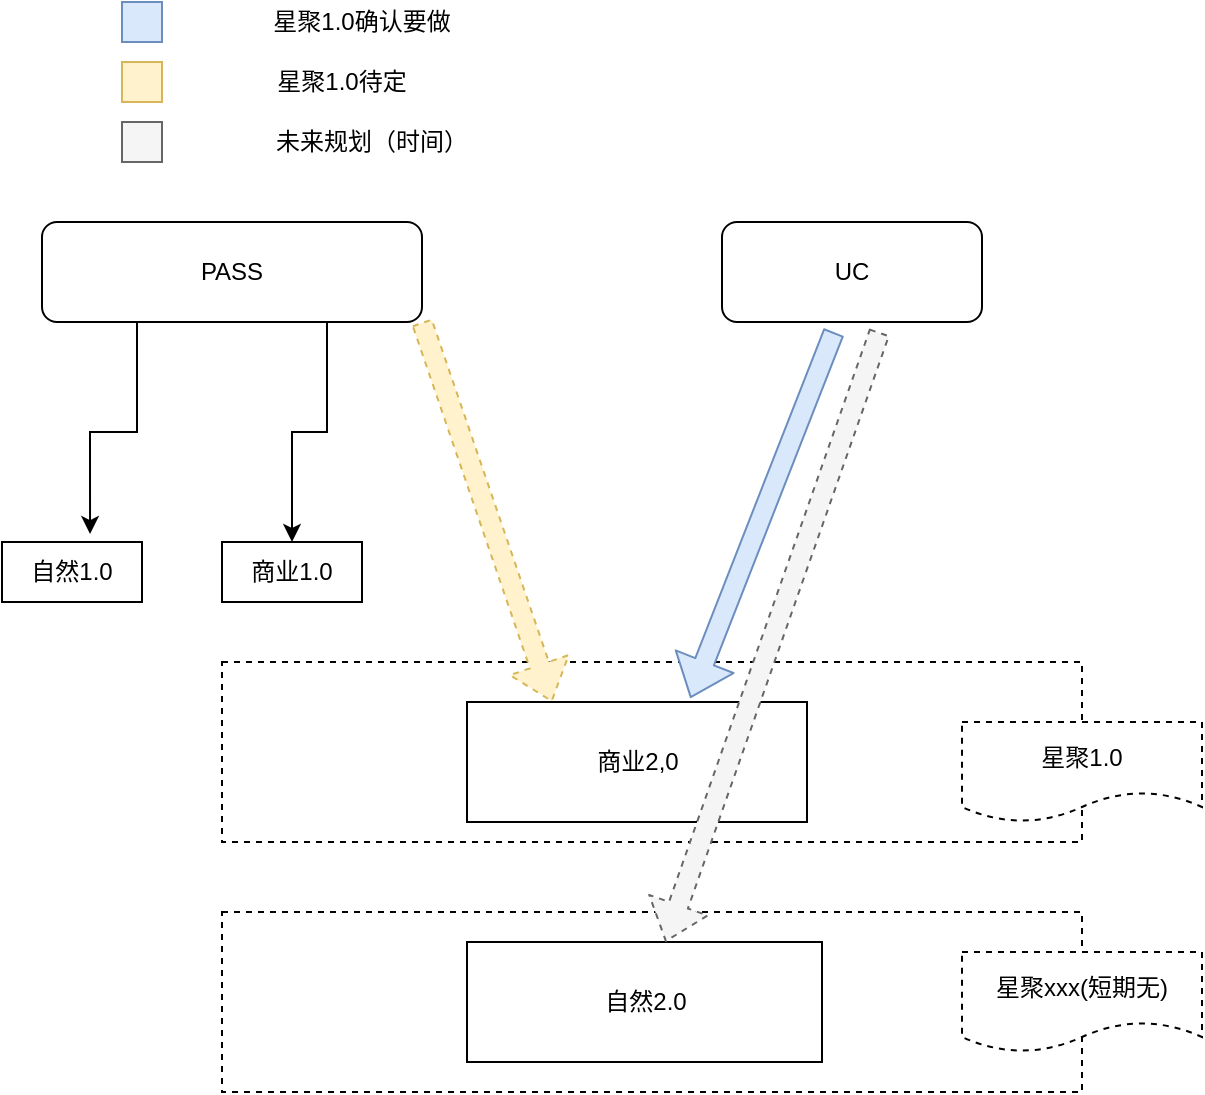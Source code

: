 <mxfile version="13.7.9" type="github" pages="5"><diagram id="JZhrOWa8FmB5XfCZYi7q" name="Page-1"><mxGraphModel dx="946" dy="589" grid="1" gridSize="10" guides="1" tooltips="1" connect="1" arrows="1" fold="1" page="1" pageScale="1" pageWidth="827" pageHeight="1169" math="0" shadow="0"><root><mxCell id="0"/><mxCell id="1" parent="0"/><mxCell id="36B5cGIS_f5nin71_Mfj-16" value="" style="rounded=0;whiteSpace=wrap;html=1;dashed=1;" parent="1" vertex="1"><mxGeometry x="200" y="485" width="430" height="90" as="geometry"/></mxCell><mxCell id="36B5cGIS_f5nin71_Mfj-15" value="" style="rounded=0;whiteSpace=wrap;html=1;dashed=1;" parent="1" vertex="1"><mxGeometry x="200" y="360" width="430" height="90" as="geometry"/></mxCell><mxCell id="36B5cGIS_f5nin71_Mfj-1" value="UC" style="rounded=1;whiteSpace=wrap;html=1;" parent="1" vertex="1"><mxGeometry x="450" y="140" width="130" height="50" as="geometry"/></mxCell><mxCell id="36B5cGIS_f5nin71_Mfj-8" style="edgeStyle=orthogonalEdgeStyle;rounded=0;orthogonalLoop=1;jettySize=auto;html=1;exitX=0.25;exitY=1;exitDx=0;exitDy=0;entryX=0.629;entryY=-0.133;entryDx=0;entryDy=0;entryPerimeter=0;" parent="1" source="36B5cGIS_f5nin71_Mfj-4" target="36B5cGIS_f5nin71_Mfj-5" edge="1"><mxGeometry relative="1" as="geometry"/></mxCell><mxCell id="36B5cGIS_f5nin71_Mfj-9" style="edgeStyle=orthogonalEdgeStyle;rounded=0;orthogonalLoop=1;jettySize=auto;html=1;exitX=0.75;exitY=1;exitDx=0;exitDy=0;entryX=0.5;entryY=0;entryDx=0;entryDy=0;" parent="1" source="36B5cGIS_f5nin71_Mfj-4" target="36B5cGIS_f5nin71_Mfj-6" edge="1"><mxGeometry relative="1" as="geometry"/></mxCell><mxCell id="36B5cGIS_f5nin71_Mfj-4" value="PASS" style="rounded=1;whiteSpace=wrap;html=1;" parent="1" vertex="1"><mxGeometry x="110" y="140" width="190" height="50" as="geometry"/></mxCell><mxCell id="36B5cGIS_f5nin71_Mfj-5" value="自然1.0" style="rounded=0;whiteSpace=wrap;html=1;" parent="1" vertex="1"><mxGeometry x="90" y="300" width="70" height="30" as="geometry"/></mxCell><mxCell id="36B5cGIS_f5nin71_Mfj-6" value="商业1.0" style="rounded=0;whiteSpace=wrap;html=1;" parent="1" vertex="1"><mxGeometry x="200" y="300" width="70" height="30" as="geometry"/></mxCell><mxCell id="36B5cGIS_f5nin71_Mfj-10" value="商业2,0" style="rounded=0;whiteSpace=wrap;html=1;" parent="1" vertex="1"><mxGeometry x="322.5" y="380" width="170" height="60" as="geometry"/></mxCell><mxCell id="36B5cGIS_f5nin71_Mfj-12" value="" style="shape=flexArrow;endArrow=classic;html=1;exitX=0.43;exitY=1.1;exitDx=0;exitDy=0;exitPerimeter=0;fillColor=#dae8fc;strokeColor=#6c8ebf;entryX=0.657;entryY=-0.033;entryDx=0;entryDy=0;entryPerimeter=0;" parent="1" source="36B5cGIS_f5nin71_Mfj-1" target="36B5cGIS_f5nin71_Mfj-10" edge="1"><mxGeometry width="50" height="50" relative="1" as="geometry"><mxPoint x="450" y="310" as="sourcePoint"/><mxPoint x="380" y="360" as="targetPoint"/><Array as="points"/></mxGeometry></mxCell><mxCell id="36B5cGIS_f5nin71_Mfj-13" value="自然2.0" style="rounded=0;whiteSpace=wrap;html=1;" parent="1" vertex="1"><mxGeometry x="322.5" y="500" width="177.5" height="60" as="geometry"/></mxCell><mxCell id="36B5cGIS_f5nin71_Mfj-14" value="" style="shape=flexArrow;endArrow=classic;html=1;exitX=1;exitY=1;exitDx=0;exitDy=0;fillColor=#fff2cc;strokeColor=#d6b656;entryX=0.25;entryY=0;entryDx=0;entryDy=0;dashed=1;" parent="1" source="36B5cGIS_f5nin71_Mfj-4" target="36B5cGIS_f5nin71_Mfj-10" edge="1"><mxGeometry width="50" height="50" relative="1" as="geometry"><mxPoint x="392.01" y="206.99" as="sourcePoint"/><mxPoint x="375" y="383" as="targetPoint"/><Array as="points"/></mxGeometry></mxCell><mxCell id="36B5cGIS_f5nin71_Mfj-17" value="" style="shape=flexArrow;endArrow=classic;html=1;exitX=0.43;exitY=1.1;exitDx=0;exitDy=0;exitPerimeter=0;fillColor=#f5f5f5;strokeColor=#666666;dashed=1;" parent="1" target="36B5cGIS_f5nin71_Mfj-13" edge="1"><mxGeometry width="50" height="50" relative="1" as="geometry"><mxPoint x="528.81" y="194.98" as="sourcePoint"/><mxPoint x="470.0" y="380" as="targetPoint"/><Array as="points"/></mxGeometry></mxCell><mxCell id="36B5cGIS_f5nin71_Mfj-18" value="星聚1.0" style="shape=document;whiteSpace=wrap;html=1;boundedLbl=1;dashed=1;" parent="1" vertex="1"><mxGeometry x="570" y="390" width="120" height="50" as="geometry"/></mxCell><mxCell id="36B5cGIS_f5nin71_Mfj-19" value="星聚xxx(短期无)" style="shape=document;whiteSpace=wrap;html=1;boundedLbl=1;dashed=1;" parent="1" vertex="1"><mxGeometry x="570" y="505" width="120" height="50" as="geometry"/></mxCell><mxCell id="36B5cGIS_f5nin71_Mfj-20" value="" style="rounded=0;whiteSpace=wrap;html=1;fillColor=#dae8fc;strokeColor=#6c8ebf;" parent="1" vertex="1"><mxGeometry x="150" y="30" width="20" height="20" as="geometry"/></mxCell><mxCell id="36B5cGIS_f5nin71_Mfj-21" value="" style="rounded=0;whiteSpace=wrap;html=1;fillColor=#fff2cc;strokeColor=#d6b656;" parent="1" vertex="1"><mxGeometry x="150" y="60" width="20" height="20" as="geometry"/></mxCell><mxCell id="36B5cGIS_f5nin71_Mfj-22" value="星聚1.0确认要做" style="text;html=1;strokeColor=none;fillColor=none;align=center;verticalAlign=middle;whiteSpace=wrap;rounded=0;" parent="1" vertex="1"><mxGeometry x="210" y="30" width="120" height="20" as="geometry"/></mxCell><mxCell id="36B5cGIS_f5nin71_Mfj-23" value="星聚1.0待定" style="text;html=1;strokeColor=none;fillColor=none;align=center;verticalAlign=middle;whiteSpace=wrap;rounded=0;" parent="1" vertex="1"><mxGeometry x="200" y="60" width="120" height="20" as="geometry"/></mxCell><mxCell id="36B5cGIS_f5nin71_Mfj-24" value="" style="rounded=0;whiteSpace=wrap;html=1;fillColor=#f5f5f5;strokeColor=#666666;fontColor=#333333;" parent="1" vertex="1"><mxGeometry x="150" y="90" width="20" height="20" as="geometry"/></mxCell><mxCell id="36B5cGIS_f5nin71_Mfj-25" value="未来规划（时间）" style="text;html=1;strokeColor=none;fillColor=none;align=center;verticalAlign=middle;whiteSpace=wrap;rounded=0;" parent="1" vertex="1"><mxGeometry x="215" y="90" width="120" height="20" as="geometry"/></mxCell></root></mxGraphModel></diagram><diagram id="lFViV13un3MOoTClpf21" name="Page-2"><mxGraphModel dx="946" dy="589" grid="1" gridSize="10" guides="1" tooltips="1" connect="1" arrows="1" fold="1" page="1" pageScale="1" pageWidth="827" pageHeight="1169" math="0" shadow="0"><root><mxCell id="PQzsOiu7BpBY8Y4ntMw9-0"/><mxCell id="PQzsOiu7BpBY8Y4ntMw9-1" parent="PQzsOiu7BpBY8Y4ntMw9-0"/><mxCell id="PQzsOiu7BpBY8Y4ntMw9-395" value="" style="rounded=0;whiteSpace=wrap;html=1;dashed=1;" parent="PQzsOiu7BpBY8Y4ntMw9-1" vertex="1"><mxGeometry x="28.75" y="580" width="742.5" height="380" as="geometry"/></mxCell><mxCell id="PQzsOiu7BpBY8Y4ntMw9-393" value="" style="rounded=0;whiteSpace=wrap;html=1;dashed=1;" parent="PQzsOiu7BpBY8Y4ntMw9-1" vertex="1"><mxGeometry x="860" y="180" width="742.5" height="380" as="geometry"/></mxCell><mxCell id="PQzsOiu7BpBY8Y4ntMw9-391" value="" style="rounded=0;whiteSpace=wrap;html=1;dashed=1;" parent="PQzsOiu7BpBY8Y4ntMw9-1" vertex="1"><mxGeometry x="38.75" y="180" width="742.5" height="380" as="geometry"/></mxCell><mxCell id="PQzsOiu7BpBY8Y4ntMw9-5" value="草" style="ellipse;whiteSpace=wrap;html=1;aspect=fixed;fillColor=#f5f5f5;strokeColor=#666666;fontColor=#333333;" parent="PQzsOiu7BpBY8Y4ntMw9-1" vertex="1"><mxGeometry x="70" y="20" width="30" height="30" as="geometry"/></mxCell><mxCell id="PQzsOiu7BpBY8Y4ntMw9-6" value="审" style="ellipse;whiteSpace=wrap;html=1;aspect=fixed;fillColor=#fff2cc;strokeColor=#d6b656;" parent="PQzsOiu7BpBY8Y4ntMw9-1" vertex="1"><mxGeometry x="70" y="60" width="30" height="30" as="geometry"/></mxCell><mxCell id="PQzsOiu7BpBY8Y4ntMw9-7" value="通" style="ellipse;whiteSpace=wrap;html=1;aspect=fixed;fillColor=#d5e8d4;strokeColor=#82b366;" parent="PQzsOiu7BpBY8Y4ntMw9-1" vertex="1"><mxGeometry x="70" y="100" width="30" height="30" as="geometry"/></mxCell><mxCell id="PQzsOiu7BpBY8Y4ntMw9-8" value="拒" style="ellipse;whiteSpace=wrap;html=1;aspect=fixed;fillColor=#f8cecc;strokeColor=#b85450;" parent="PQzsOiu7BpBY8Y4ntMw9-1" vertex="1"><mxGeometry x="70" y="140" width="30" height="30" as="geometry"/></mxCell><mxCell id="PQzsOiu7BpBY8Y4ntMw9-9" value="草稿" style="text;html=1;strokeColor=none;fillColor=none;align=center;verticalAlign=middle;whiteSpace=wrap;rounded=0;" parent="PQzsOiu7BpBY8Y4ntMw9-1" vertex="1"><mxGeometry x="120" y="25" width="40" height="20" as="geometry"/></mxCell><mxCell id="PQzsOiu7BpBY8Y4ntMw9-10" value="审核中" style="text;html=1;strokeColor=none;fillColor=none;align=center;verticalAlign=middle;whiteSpace=wrap;rounded=0;" parent="PQzsOiu7BpBY8Y4ntMw9-1" vertex="1"><mxGeometry x="120" y="60" width="40" height="20" as="geometry"/></mxCell><mxCell id="PQzsOiu7BpBY8Y4ntMw9-11" value="审核通过" style="text;html=1;strokeColor=none;fillColor=none;align=center;verticalAlign=middle;whiteSpace=wrap;rounded=0;" parent="PQzsOiu7BpBY8Y4ntMw9-1" vertex="1"><mxGeometry x="110" y="100" width="60" height="20" as="geometry"/></mxCell><mxCell id="PQzsOiu7BpBY8Y4ntMw9-12" value="审核拒绝" style="text;html=1;strokeColor=none;fillColor=none;align=center;verticalAlign=middle;whiteSpace=wrap;rounded=0;" parent="PQzsOiu7BpBY8Y4ntMw9-1" vertex="1"><mxGeometry x="110" y="140" width="60" height="20" as="geometry"/></mxCell><mxCell id="PQzsOiu7BpBY8Y4ntMw9-14" value="" style="ellipse;whiteSpace=wrap;html=1;aspect=fixed;" parent="PQzsOiu7BpBY8Y4ntMw9-1" vertex="1"><mxGeometry x="310" y="20" width="30" height="30" as="geometry"/></mxCell><mxCell id="PQzsOiu7BpBY8Y4ntMw9-15" value="" style="rounded=1;whiteSpace=wrap;html=1;" parent="PQzsOiu7BpBY8Y4ntMw9-1" vertex="1"><mxGeometry x="310" y="80" width="30" height="30" as="geometry"/></mxCell><mxCell id="PQzsOiu7BpBY8Y4ntMw9-16" value="主物料" style="text;html=1;strokeColor=none;fillColor=none;align=center;verticalAlign=middle;whiteSpace=wrap;rounded=0;" parent="PQzsOiu7BpBY8Y4ntMw9-1" vertex="1"><mxGeometry x="360" y="25" width="40" height="20" as="geometry"/></mxCell><mxCell id="PQzsOiu7BpBY8Y4ntMw9-17" value="影子物料" style="text;html=1;strokeColor=none;fillColor=none;align=center;verticalAlign=middle;whiteSpace=wrap;rounded=0;" parent="PQzsOiu7BpBY8Y4ntMw9-1" vertex="1"><mxGeometry x="360" y="85" width="50" height="25" as="geometry"/></mxCell><mxCell id="PQzsOiu7BpBY8Y4ntMw9-60" value="" style="group" parent="PQzsOiu7BpBY8Y4ntMw9-1" vertex="1" connectable="0"><mxGeometry x="180" y="510" width="80" height="40" as="geometry"/></mxCell><mxCell id="PQzsOiu7BpBY8Y4ntMw9-43" value="" style="group;fillColor=#f5f5f5;strokeColor=#666666;fontColor=#333333;container=0;" parent="PQzsOiu7BpBY8Y4ntMw9-60" vertex="1" connectable="0"><mxGeometry width="80" height="40" as="geometry"/></mxCell><mxCell id="PQzsOiu7BpBY8Y4ntMw9-44" value="" style="rounded=1;whiteSpace=wrap;html=1;fillColor=#f5f5f5;strokeColor=#666666;fontColor=#333333;" parent="PQzsOiu7BpBY8Y4ntMw9-60" vertex="1"><mxGeometry width="80" height="40" as="geometry"/></mxCell><mxCell id="PQzsOiu7BpBY8Y4ntMw9-45" value="通" style="ellipse;whiteSpace=wrap;html=1;aspect=fixed;fillColor=#d5e8d4;strokeColor=#82b366;" parent="PQzsOiu7BpBY8Y4ntMw9-60" vertex="1"><mxGeometry y="5" width="30" height="30" as="geometry"/></mxCell><mxCell id="PQzsOiu7BpBY8Y4ntMw9-46" value="草" style="rounded=1;whiteSpace=wrap;html=1;fillColor=#f5f5f5;strokeColor=#666666;fontColor=#333333;" parent="PQzsOiu7BpBY8Y4ntMw9-60" vertex="1"><mxGeometry x="40" y="5" width="35" height="30" as="geometry"/></mxCell><mxCell id="PQzsOiu7BpBY8Y4ntMw9-61" value="" style="group" parent="PQzsOiu7BpBY8Y4ntMw9-1" vertex="1" connectable="0"><mxGeometry x="270" y="390" width="80" height="40" as="geometry"/></mxCell><mxCell id="PQzsOiu7BpBY8Y4ntMw9-23" value="" style="group;fillColor=#f5f5f5;strokeColor=#666666;fontColor=#333333;container=0;" parent="PQzsOiu7BpBY8Y4ntMw9-61" vertex="1" connectable="0"><mxGeometry width="80" height="40" as="geometry"/></mxCell><mxCell id="PQzsOiu7BpBY8Y4ntMw9-24" value="" style="rounded=1;whiteSpace=wrap;html=1;fillColor=#d5e8d4;strokeColor=#82b366;" parent="PQzsOiu7BpBY8Y4ntMw9-61" vertex="1"><mxGeometry width="80" height="40" as="geometry"/></mxCell><mxCell id="PQzsOiu7BpBY8Y4ntMw9-25" value="通" style="ellipse;whiteSpace=wrap;html=1;aspect=fixed;fillColor=#d5e8d4;strokeColor=#82b366;" parent="PQzsOiu7BpBY8Y4ntMw9-61" vertex="1"><mxGeometry y="5" width="30" height="30" as="geometry"/></mxCell><mxCell id="PQzsOiu7BpBY8Y4ntMw9-26" value="通" style="rounded=1;whiteSpace=wrap;html=1;fillColor=#d5e8d4;strokeColor=#82b366;" parent="PQzsOiu7BpBY8Y4ntMw9-61" vertex="1"><mxGeometry x="40" y="5" width="35" height="30" as="geometry"/></mxCell><mxCell id="PQzsOiu7BpBY8Y4ntMw9-62" value="" style="group" parent="PQzsOiu7BpBY8Y4ntMw9-1" vertex="1" connectable="0"><mxGeometry x="490" y="480" width="80" height="40" as="geometry"/></mxCell><mxCell id="PQzsOiu7BpBY8Y4ntMw9-27" value="" style="group;fillColor=#f5f5f5;strokeColor=#666666;fontColor=#333333;container=0;" parent="PQzsOiu7BpBY8Y4ntMw9-62" vertex="1" connectable="0"><mxGeometry width="80" height="40" as="geometry"/></mxCell><mxCell id="PQzsOiu7BpBY8Y4ntMw9-28" value="" style="rounded=1;whiteSpace=wrap;html=1;fillColor=#f8cecc;strokeColor=#b85450;" parent="PQzsOiu7BpBY8Y4ntMw9-62" vertex="1"><mxGeometry width="80" height="40" as="geometry"/></mxCell><mxCell id="PQzsOiu7BpBY8Y4ntMw9-29" value="拒" style="ellipse;whiteSpace=wrap;html=1;aspect=fixed;fillColor=#f8cecc;strokeColor=#b85450;" parent="PQzsOiu7BpBY8Y4ntMw9-62" vertex="1"><mxGeometry y="5" width="30" height="30" as="geometry"/></mxCell><mxCell id="PQzsOiu7BpBY8Y4ntMw9-30" value="拒" style="rounded=1;whiteSpace=wrap;html=1;fillColor=#f8cecc;strokeColor=#b85450;" parent="PQzsOiu7BpBY8Y4ntMw9-62" vertex="1"><mxGeometry x="40" y="5" width="35" height="30" as="geometry"/></mxCell><mxCell id="PQzsOiu7BpBY8Y4ntMw9-414" style="edgeStyle=orthogonalEdgeStyle;rounded=0;orthogonalLoop=1;jettySize=auto;html=1;exitX=0.25;exitY=0;exitDx=0;exitDy=0;entryX=0.25;entryY=1;entryDx=0;entryDy=0;strokeColor=#330000;strokeWidth=1;" parent="PQzsOiu7BpBY8Y4ntMw9-62" source="PQzsOiu7BpBY8Y4ntMw9-28" target="PQzsOiu7BpBY8Y4ntMw9-28" edge="1"><mxGeometry relative="1" as="geometry"/></mxCell><mxCell id="PQzsOiu7BpBY8Y4ntMw9-63" value="" style="group" parent="PQzsOiu7BpBY8Y4ntMw9-1" vertex="1" connectable="0"><mxGeometry x="640" y="460" width="80" height="40" as="geometry"/></mxCell><mxCell id="PQzsOiu7BpBY8Y4ntMw9-35" value="" style="group;fillColor=#f5f5f5;strokeColor=#666666;fontColor=#333333;container=0;" parent="PQzsOiu7BpBY8Y4ntMw9-63" vertex="1" connectable="0"><mxGeometry width="80" height="40" as="geometry"/></mxCell><mxCell id="PQzsOiu7BpBY8Y4ntMw9-36" value="" style="rounded=1;whiteSpace=wrap;html=1;fillColor=#f5f5f5;strokeColor=#666666;fontColor=#333333;" parent="PQzsOiu7BpBY8Y4ntMw9-63" vertex="1"><mxGeometry width="80" height="40" as="geometry"/></mxCell><mxCell id="PQzsOiu7BpBY8Y4ntMw9-37" value="拒" style="ellipse;whiteSpace=wrap;html=1;aspect=fixed;fillColor=#f8cecc;strokeColor=#b85450;" parent="PQzsOiu7BpBY8Y4ntMw9-63" vertex="1"><mxGeometry y="5" width="30" height="30" as="geometry"/></mxCell><mxCell id="PQzsOiu7BpBY8Y4ntMw9-38" value="草" style="rounded=1;whiteSpace=wrap;html=1;fillColor=#f5f5f5;strokeColor=#666666;fontColor=#333333;" parent="PQzsOiu7BpBY8Y4ntMw9-63" vertex="1"><mxGeometry x="40" y="5" width="35" height="30" as="geometry"/></mxCell><mxCell id="PQzsOiu7BpBY8Y4ntMw9-64" value="" style="group" parent="PQzsOiu7BpBY8Y4ntMw9-1" vertex="1" connectable="0"><mxGeometry x="570" y="390" width="80" height="40" as="geometry"/></mxCell><mxCell id="PQzsOiu7BpBY8Y4ntMw9-51" value="" style="group;fillColor=#f5f5f5;strokeColor=#666666;fontColor=#333333;container=0;" parent="PQzsOiu7BpBY8Y4ntMw9-64" vertex="1" connectable="0"><mxGeometry width="80" height="40" as="geometry"/></mxCell><mxCell id="PQzsOiu7BpBY8Y4ntMw9-52" value="" style="rounded=1;whiteSpace=wrap;html=1;fillColor=#f8cecc;strokeColor=#b85450;" parent="PQzsOiu7BpBY8Y4ntMw9-64" vertex="1"><mxGeometry width="80" height="40" as="geometry"/></mxCell><mxCell id="PQzsOiu7BpBY8Y4ntMw9-53" value="通" style="ellipse;whiteSpace=wrap;html=1;aspect=fixed;fillColor=#d5e8d4;strokeColor=#82b366;" parent="PQzsOiu7BpBY8Y4ntMw9-64" vertex="1"><mxGeometry y="5" width="30" height="30" as="geometry"/></mxCell><mxCell id="PQzsOiu7BpBY8Y4ntMw9-54" value="拒" style="rounded=1;whiteSpace=wrap;html=1;fillColor=#f8cecc;strokeColor=#b85450;" parent="PQzsOiu7BpBY8Y4ntMw9-64" vertex="1"><mxGeometry x="40" y="5" width="35" height="30" as="geometry"/></mxCell><mxCell id="PQzsOiu7BpBY8Y4ntMw9-65" value="" style="group" parent="PQzsOiu7BpBY8Y4ntMw9-1" vertex="1" connectable="0"><mxGeometry x="360" y="510" width="80" height="40" as="geometry"/></mxCell><mxCell id="PQzsOiu7BpBY8Y4ntMw9-39" value="" style="group;fillColor=#f5f5f5;strokeColor=#666666;fontColor=#333333;container=0;" parent="PQzsOiu7BpBY8Y4ntMw9-65" vertex="1" connectable="0"><mxGeometry width="80" height="40" as="geometry"/></mxCell><mxCell id="PQzsOiu7BpBY8Y4ntMw9-40" value="" style="rounded=1;whiteSpace=wrap;html=1;fillColor=#fff2cc;strokeColor=#d6b656;" parent="PQzsOiu7BpBY8Y4ntMw9-65" vertex="1"><mxGeometry width="80" height="40" as="geometry"/></mxCell><mxCell id="PQzsOiu7BpBY8Y4ntMw9-41" value="通" style="ellipse;whiteSpace=wrap;html=1;aspect=fixed;fillColor=#d5e8d4;strokeColor=#82b366;" parent="PQzsOiu7BpBY8Y4ntMw9-65" vertex="1"><mxGeometry y="5" width="30" height="30" as="geometry"/></mxCell><mxCell id="PQzsOiu7BpBY8Y4ntMw9-42" value="审" style="rounded=1;whiteSpace=wrap;html=1;fillColor=#fff2cc;strokeColor=#d6b656;" parent="PQzsOiu7BpBY8Y4ntMw9-65" vertex="1"><mxGeometry x="40" y="5" width="35" height="30" as="geometry"/></mxCell><mxCell id="PQzsOiu7BpBY8Y4ntMw9-66" value="" style="group" parent="PQzsOiu7BpBY8Y4ntMw9-1" vertex="1" connectable="0"><mxGeometry x="380" y="290" width="80" height="40" as="geometry"/></mxCell><mxCell id="PQzsOiu7BpBY8Y4ntMw9-31" value="" style="group;fillColor=#f5f5f5;strokeColor=#666666;fontColor=#333333;container=0;" parent="PQzsOiu7BpBY8Y4ntMw9-66" vertex="1" connectable="0"><mxGeometry width="80" height="40" as="geometry"/></mxCell><mxCell id="PQzsOiu7BpBY8Y4ntMw9-32" value="" style="rounded=1;whiteSpace=wrap;html=1;fillColor=#fff2cc;strokeColor=#d6b656;" parent="PQzsOiu7BpBY8Y4ntMw9-66" vertex="1"><mxGeometry width="80" height="40" as="geometry"/></mxCell><mxCell id="PQzsOiu7BpBY8Y4ntMw9-33" value="审" style="ellipse;whiteSpace=wrap;html=1;aspect=fixed;fillColor=#fff2cc;strokeColor=#d6b656;" parent="PQzsOiu7BpBY8Y4ntMw9-66" vertex="1"><mxGeometry y="5" width="30" height="30" as="geometry"/></mxCell><mxCell id="PQzsOiu7BpBY8Y4ntMw9-34" value="审" style="rounded=1;whiteSpace=wrap;html=1;fillColor=#fff2cc;strokeColor=#d6b656;" parent="PQzsOiu7BpBY8Y4ntMw9-66" vertex="1"><mxGeometry x="40" y="5" width="35" height="30" as="geometry"/></mxCell><mxCell id="PQzsOiu7BpBY8Y4ntMw9-67" value="" style="group;" parent="PQzsOiu7BpBY8Y4ntMw9-1" vertex="1" connectable="0"><mxGeometry x="500" y="25" width="80" height="40" as="geometry"/></mxCell><mxCell id="PQzsOiu7BpBY8Y4ntMw9-68" value="" style="group;fillColor=#f5f5f5;strokeColor=#666666;fontColor=#333333;container=0;" parent="PQzsOiu7BpBY8Y4ntMw9-67" vertex="1" connectable="0"><mxGeometry width="80" height="40" as="geometry"/></mxCell><mxCell id="PQzsOiu7BpBY8Y4ntMw9-69" value="" style="rounded=1;whiteSpace=wrap;html=1;fillColor=#f5f5f5;strokeColor=#666666;fontColor=#333333;" parent="PQzsOiu7BpBY8Y4ntMw9-67" vertex="1"><mxGeometry width="80" height="40" as="geometry"/></mxCell><mxCell id="PQzsOiu7BpBY8Y4ntMw9-74" value="显示状态" style="text;html=1;strokeColor=none;fillColor=none;align=center;verticalAlign=middle;whiteSpace=wrap;rounded=0;" parent="PQzsOiu7BpBY8Y4ntMw9-1" vertex="1"><mxGeometry x="620" y="30" width="40" height="20" as="geometry"/></mxCell><mxCell id="PQzsOiu7BpBY8Y4ntMw9-407" style="edgeStyle=orthogonalEdgeStyle;rounded=0;orthogonalLoop=1;jettySize=auto;html=1;exitX=0;exitY=1;exitDx=0;exitDy=0;dashed=1;dashPattern=1 2;strokeColor=#330000;strokeWidth=1;" parent="PQzsOiu7BpBY8Y4ntMw9-1" source="PQzsOiu7BpBY8Y4ntMw9-76" target="PQzsOiu7BpBY8Y4ntMw9-20" edge="1"><mxGeometry relative="1" as="geometry"/></mxCell><mxCell id="W239zKriUSMnBdCqyq73-0" style="edgeStyle=orthogonalEdgeStyle;rounded=0;orthogonalLoop=1;jettySize=auto;html=1;exitX=1;exitY=1;exitDx=0;exitDy=0;entryX=0.5;entryY=0;entryDx=0;entryDy=0;" parent="PQzsOiu7BpBY8Y4ntMw9-1" source="PQzsOiu7BpBY8Y4ntMw9-76" target="PQzsOiu7BpBY8Y4ntMw9-32" edge="1"><mxGeometry relative="1" as="geometry"/></mxCell><mxCell id="PQzsOiu7BpBY8Y4ntMw9-76" value="start" style="ellipse;whiteSpace=wrap;html=1;" parent="PQzsOiu7BpBY8Y4ntMw9-1" vertex="1"><mxGeometry x="270" y="190" width="70" height="40" as="geometry"/></mxCell><mxCell id="PQzsOiu7BpBY8Y4ntMw9-78" value="" style="group" parent="PQzsOiu7BpBY8Y4ntMw9-1" vertex="1" connectable="0"><mxGeometry x="160" y="290" width="80" height="40" as="geometry"/></mxCell><mxCell id="PQzsOiu7BpBY8Y4ntMw9-75" value="" style="group" parent="PQzsOiu7BpBY8Y4ntMw9-78" vertex="1" connectable="0"><mxGeometry width="80" height="40" as="geometry"/></mxCell><mxCell id="PQzsOiu7BpBY8Y4ntMw9-73" value="" style="group" parent="PQzsOiu7BpBY8Y4ntMw9-75" vertex="1" connectable="0"><mxGeometry width="80" height="40" as="geometry"/></mxCell><mxCell id="PQzsOiu7BpBY8Y4ntMw9-59" value="" style="group" parent="PQzsOiu7BpBY8Y4ntMw9-73" vertex="1" connectable="0"><mxGeometry width="80" height="40" as="geometry"/></mxCell><mxCell id="PQzsOiu7BpBY8Y4ntMw9-19" value="" style="group;fillColor=#f5f5f5;strokeColor=#666666;fontColor=#333333;container=0;" parent="PQzsOiu7BpBY8Y4ntMw9-59" vertex="1" connectable="0"><mxGeometry width="80" height="40" as="geometry"/></mxCell><mxCell id="PQzsOiu7BpBY8Y4ntMw9-20" value="" style="rounded=1;whiteSpace=wrap;html=1;fillColor=#f5f5f5;strokeColor=#666666;fontColor=#333333;" parent="PQzsOiu7BpBY8Y4ntMw9-59" vertex="1"><mxGeometry width="80" height="40" as="geometry"/></mxCell><mxCell id="PQzsOiu7BpBY8Y4ntMw9-21" value="草" style="ellipse;whiteSpace=wrap;html=1;aspect=fixed;fillColor=#f5f5f5;strokeColor=#666666;fontColor=#333333;" parent="PQzsOiu7BpBY8Y4ntMw9-59" vertex="1"><mxGeometry x="5" y="5" width="30" height="30" as="geometry"/></mxCell><mxCell id="PQzsOiu7BpBY8Y4ntMw9-22" value="草" style="rounded=1;whiteSpace=wrap;html=1;fillColor=#f5f5f5;strokeColor=#666666;fontColor=#333333;" parent="PQzsOiu7BpBY8Y4ntMw9-59" vertex="1"><mxGeometry x="40" y="5" width="35" height="30" as="geometry"/></mxCell><mxCell id="PQzsOiu7BpBY8Y4ntMw9-125" style="edgeStyle=orthogonalEdgeStyle;rounded=0;orthogonalLoop=1;jettySize=auto;html=1;exitX=0.5;exitY=1;exitDx=0;exitDy=0;entryX=0.5;entryY=0;entryDx=0;entryDy=0;" parent="PQzsOiu7BpBY8Y4ntMw9-1" source="PQzsOiu7BpBY8Y4ntMw9-24" target="PQzsOiu7BpBY8Y4ntMw9-40" edge="1"><mxGeometry relative="1" as="geometry"/></mxCell><mxCell id="PQzsOiu7BpBY8Y4ntMw9-130" style="edgeStyle=orthogonalEdgeStyle;rounded=0;orthogonalLoop=1;jettySize=auto;html=1;exitX=0.5;exitY=0;exitDx=0;exitDy=0;entryX=1;entryY=0.5;entryDx=0;entryDy=0;" parent="PQzsOiu7BpBY8Y4ntMw9-1" source="PQzsOiu7BpBY8Y4ntMw9-36" target="PQzsOiu7BpBY8Y4ntMw9-32" edge="1"><mxGeometry relative="1" as="geometry"/></mxCell><mxCell id="PQzsOiu7BpBY8Y4ntMw9-131" style="edgeStyle=orthogonalEdgeStyle;rounded=0;orthogonalLoop=1;jettySize=auto;html=1;exitX=0.75;exitY=0;exitDx=0;exitDy=0;entryX=1;entryY=0.75;entryDx=0;entryDy=0;" parent="PQzsOiu7BpBY8Y4ntMw9-1" source="PQzsOiu7BpBY8Y4ntMw9-28" target="PQzsOiu7BpBY8Y4ntMw9-32" edge="1"><mxGeometry relative="1" as="geometry"/></mxCell><mxCell id="PQzsOiu7BpBY8Y4ntMw9-138" style="edgeStyle=orthogonalEdgeStyle;rounded=0;orthogonalLoop=1;jettySize=auto;html=1;exitX=1;exitY=0.5;exitDx=0;exitDy=0;entryX=0;entryY=0.5;entryDx=0;entryDy=0;" parent="PQzsOiu7BpBY8Y4ntMw9-1" source="PQzsOiu7BpBY8Y4ntMw9-20" target="PQzsOiu7BpBY8Y4ntMw9-33" edge="1"><mxGeometry relative="1" as="geometry"/></mxCell><mxCell id="PQzsOiu7BpBY8Y4ntMw9-148" value="" style="group" parent="PQzsOiu7BpBY8Y4ntMw9-1" vertex="1" connectable="0"><mxGeometry x="170" y="905" width="80" height="40" as="geometry"/></mxCell><mxCell id="PQzsOiu7BpBY8Y4ntMw9-149" value="" style="group;fillColor=#f5f5f5;strokeColor=#666666;fontColor=#333333;container=0;" parent="PQzsOiu7BpBY8Y4ntMw9-148" vertex="1" connectable="0"><mxGeometry width="80" height="40" as="geometry"/></mxCell><mxCell id="PQzsOiu7BpBY8Y4ntMw9-150" value="" style="rounded=1;whiteSpace=wrap;html=1;fillColor=#f5f5f5;strokeColor=#666666;fontColor=#333333;" parent="PQzsOiu7BpBY8Y4ntMw9-148" vertex="1"><mxGeometry width="80" height="40" as="geometry"/></mxCell><mxCell id="PQzsOiu7BpBY8Y4ntMw9-151" value="通" style="ellipse;whiteSpace=wrap;html=1;aspect=fixed;fillColor=#d5e8d4;strokeColor=#82b366;" parent="PQzsOiu7BpBY8Y4ntMw9-148" vertex="1"><mxGeometry y="5" width="30" height="30" as="geometry"/></mxCell><mxCell id="PQzsOiu7BpBY8Y4ntMw9-152" value="草" style="rounded=1;whiteSpace=wrap;html=1;fillColor=#f5f5f5;strokeColor=#666666;fontColor=#333333;" parent="PQzsOiu7BpBY8Y4ntMw9-148" vertex="1"><mxGeometry x="40" y="5" width="35" height="30" as="geometry"/></mxCell><mxCell id="PQzsOiu7BpBY8Y4ntMw9-153" value="" style="group" parent="PQzsOiu7BpBY8Y4ntMw9-1" vertex="1" connectable="0"><mxGeometry x="260" y="785" width="80" height="40" as="geometry"/></mxCell><mxCell id="PQzsOiu7BpBY8Y4ntMw9-154" value="" style="group;fillColor=#f5f5f5;strokeColor=#666666;fontColor=#333333;container=0;" parent="PQzsOiu7BpBY8Y4ntMw9-153" vertex="1" connectable="0"><mxGeometry width="80" height="40" as="geometry"/></mxCell><mxCell id="PQzsOiu7BpBY8Y4ntMw9-155" value="" style="rounded=1;whiteSpace=wrap;html=1;fillColor=#d5e8d4;strokeColor=#82b366;" parent="PQzsOiu7BpBY8Y4ntMw9-153" vertex="1"><mxGeometry width="80" height="40" as="geometry"/></mxCell><mxCell id="PQzsOiu7BpBY8Y4ntMw9-156" value="通" style="ellipse;whiteSpace=wrap;html=1;aspect=fixed;fillColor=#d5e8d4;strokeColor=#82b366;" parent="PQzsOiu7BpBY8Y4ntMw9-153" vertex="1"><mxGeometry y="5" width="30" height="30" as="geometry"/></mxCell><mxCell id="PQzsOiu7BpBY8Y4ntMw9-157" value="通" style="rounded=1;whiteSpace=wrap;html=1;fillColor=#d5e8d4;strokeColor=#82b366;" parent="PQzsOiu7BpBY8Y4ntMw9-153" vertex="1"><mxGeometry x="40" y="5" width="35" height="30" as="geometry"/></mxCell><mxCell id="PQzsOiu7BpBY8Y4ntMw9-158" value="" style="group" parent="PQzsOiu7BpBY8Y4ntMw9-1" vertex="1" connectable="0"><mxGeometry x="480" y="775" width="80" height="40" as="geometry"/></mxCell><mxCell id="PQzsOiu7BpBY8Y4ntMw9-159" value="" style="group;fillColor=#f5f5f5;strokeColor=#666666;fontColor=#333333;container=0;" parent="PQzsOiu7BpBY8Y4ntMw9-158" vertex="1" connectable="0"><mxGeometry width="80" height="40" as="geometry"/></mxCell><mxCell id="PQzsOiu7BpBY8Y4ntMw9-160" value="" style="rounded=1;whiteSpace=wrap;html=1;fillColor=#f8cecc;strokeColor=#b85450;" parent="PQzsOiu7BpBY8Y4ntMw9-158" vertex="1"><mxGeometry width="80" height="40" as="geometry"/></mxCell><mxCell id="PQzsOiu7BpBY8Y4ntMw9-161" value="拒" style="ellipse;whiteSpace=wrap;html=1;aspect=fixed;fillColor=#f8cecc;strokeColor=#b85450;" parent="PQzsOiu7BpBY8Y4ntMw9-158" vertex="1"><mxGeometry y="5" width="30" height="30" as="geometry"/></mxCell><mxCell id="PQzsOiu7BpBY8Y4ntMw9-162" value="拒" style="rounded=1;whiteSpace=wrap;html=1;fillColor=#f8cecc;strokeColor=#b85450;" parent="PQzsOiu7BpBY8Y4ntMw9-158" vertex="1"><mxGeometry x="40" y="5" width="35" height="30" as="geometry"/></mxCell><mxCell id="PQzsOiu7BpBY8Y4ntMw9-163" value="" style="group" parent="PQzsOiu7BpBY8Y4ntMw9-1" vertex="1" connectable="0"><mxGeometry x="630" y="775" width="80" height="40" as="geometry"/></mxCell><mxCell id="PQzsOiu7BpBY8Y4ntMw9-164" value="" style="group;fillColor=#f5f5f5;strokeColor=#666666;fontColor=#333333;container=0;" parent="PQzsOiu7BpBY8Y4ntMw9-163" vertex="1" connectable="0"><mxGeometry width="80" height="40" as="geometry"/></mxCell><mxCell id="PQzsOiu7BpBY8Y4ntMw9-165" value="" style="rounded=1;whiteSpace=wrap;html=1;fillColor=#f5f5f5;strokeColor=#666666;fontColor=#333333;" parent="PQzsOiu7BpBY8Y4ntMw9-163" vertex="1"><mxGeometry width="80" height="40" as="geometry"/></mxCell><mxCell id="PQzsOiu7BpBY8Y4ntMw9-166" value="拒" style="ellipse;whiteSpace=wrap;html=1;aspect=fixed;fillColor=#f8cecc;strokeColor=#b85450;" parent="PQzsOiu7BpBY8Y4ntMw9-163" vertex="1"><mxGeometry y="5" width="30" height="30" as="geometry"/></mxCell><mxCell id="PQzsOiu7BpBY8Y4ntMw9-167" value="草" style="rounded=1;whiteSpace=wrap;html=1;fillColor=#f5f5f5;strokeColor=#666666;fontColor=#333333;" parent="PQzsOiu7BpBY8Y4ntMw9-163" vertex="1"><mxGeometry x="40" y="5" width="35" height="30" as="geometry"/></mxCell><mxCell id="PQzsOiu7BpBY8Y4ntMw9-168" value="" style="group" parent="PQzsOiu7BpBY8Y4ntMw9-1" vertex="1" connectable="0"><mxGeometry x="550" y="905" width="80" height="40" as="geometry"/></mxCell><mxCell id="PQzsOiu7BpBY8Y4ntMw9-169" value="" style="group;fillColor=#f5f5f5;strokeColor=#666666;fontColor=#333333;container=0;" parent="PQzsOiu7BpBY8Y4ntMw9-168" vertex="1" connectable="0"><mxGeometry width="80" height="40" as="geometry"/></mxCell><mxCell id="PQzsOiu7BpBY8Y4ntMw9-170" value="" style="rounded=1;whiteSpace=wrap;html=1;fillColor=#f8cecc;strokeColor=#b85450;" parent="PQzsOiu7BpBY8Y4ntMw9-168" vertex="1"><mxGeometry width="80" height="40" as="geometry"/></mxCell><mxCell id="PQzsOiu7BpBY8Y4ntMw9-171" value="通" style="ellipse;whiteSpace=wrap;html=1;aspect=fixed;fillColor=#d5e8d4;strokeColor=#82b366;" parent="PQzsOiu7BpBY8Y4ntMw9-168" vertex="1"><mxGeometry y="5" width="30" height="30" as="geometry"/></mxCell><mxCell id="PQzsOiu7BpBY8Y4ntMw9-172" value="拒" style="rounded=1;whiteSpace=wrap;html=1;fillColor=#f8cecc;strokeColor=#b85450;" parent="PQzsOiu7BpBY8Y4ntMw9-168" vertex="1"><mxGeometry x="40" y="5" width="35" height="30" as="geometry"/></mxCell><mxCell id="PQzsOiu7BpBY8Y4ntMw9-173" value="" style="group" parent="PQzsOiu7BpBY8Y4ntMw9-1" vertex="1" connectable="0"><mxGeometry x="350" y="905" width="80" height="40" as="geometry"/></mxCell><mxCell id="PQzsOiu7BpBY8Y4ntMw9-174" value="" style="group;fillColor=#f5f5f5;strokeColor=#666666;fontColor=#333333;container=0;" parent="PQzsOiu7BpBY8Y4ntMw9-173" vertex="1" connectable="0"><mxGeometry width="80" height="40" as="geometry"/></mxCell><mxCell id="PQzsOiu7BpBY8Y4ntMw9-175" value="" style="rounded=1;whiteSpace=wrap;html=1;fillColor=#fff2cc;strokeColor=#d6b656;" parent="PQzsOiu7BpBY8Y4ntMw9-173" vertex="1"><mxGeometry width="80" height="40" as="geometry"/></mxCell><mxCell id="PQzsOiu7BpBY8Y4ntMw9-176" value="通" style="ellipse;whiteSpace=wrap;html=1;aspect=fixed;fillColor=#d5e8d4;strokeColor=#82b366;" parent="PQzsOiu7BpBY8Y4ntMw9-173" vertex="1"><mxGeometry y="5" width="30" height="30" as="geometry"/></mxCell><mxCell id="PQzsOiu7BpBY8Y4ntMw9-177" value="审" style="rounded=1;whiteSpace=wrap;html=1;fillColor=#fff2cc;strokeColor=#d6b656;" parent="PQzsOiu7BpBY8Y4ntMw9-173" vertex="1"><mxGeometry x="40" y="5" width="35" height="30" as="geometry"/></mxCell><mxCell id="PQzsOiu7BpBY8Y4ntMw9-178" value="" style="group" parent="PQzsOiu7BpBY8Y4ntMw9-1" vertex="1" connectable="0"><mxGeometry x="370" y="685" width="80" height="40" as="geometry"/></mxCell><mxCell id="PQzsOiu7BpBY8Y4ntMw9-179" value="" style="group;fillColor=#f5f5f5;strokeColor=#666666;fontColor=#333333;container=0;" parent="PQzsOiu7BpBY8Y4ntMw9-178" vertex="1" connectable="0"><mxGeometry width="80" height="40" as="geometry"/></mxCell><mxCell id="PQzsOiu7BpBY8Y4ntMw9-180" value="" style="rounded=1;whiteSpace=wrap;html=1;fillColor=#fff2cc;strokeColor=#d6b656;" parent="PQzsOiu7BpBY8Y4ntMw9-178" vertex="1"><mxGeometry width="80" height="40" as="geometry"/></mxCell><mxCell id="PQzsOiu7BpBY8Y4ntMw9-181" value="审" style="ellipse;whiteSpace=wrap;html=1;aspect=fixed;fillColor=#fff2cc;strokeColor=#d6b656;" parent="PQzsOiu7BpBY8Y4ntMw9-178" vertex="1"><mxGeometry y="5" width="30" height="30" as="geometry"/></mxCell><mxCell id="PQzsOiu7BpBY8Y4ntMw9-182" value="审" style="rounded=1;whiteSpace=wrap;html=1;fillColor=#fff2cc;strokeColor=#d6b656;" parent="PQzsOiu7BpBY8Y4ntMw9-178" vertex="1"><mxGeometry x="40" y="5" width="35" height="30" as="geometry"/></mxCell><mxCell id="PQzsOiu7BpBY8Y4ntMw9-210" style="edgeStyle=orthogonalEdgeStyle;rounded=0;orthogonalLoop=1;jettySize=auto;html=1;exitX=0.5;exitY=1;exitDx=0;exitDy=0;entryX=0.425;entryY=0.025;entryDx=0;entryDy=0;entryPerimeter=0;dashed=1;strokeColor=#330000;strokeWidth=2;" parent="PQzsOiu7BpBY8Y4ntMw9-1" source="PQzsOiu7BpBY8Y4ntMw9-186" target="PQzsOiu7BpBY8Y4ntMw9-155" edge="1"><mxGeometry relative="1" as="geometry"/></mxCell><mxCell id="PQzsOiu7BpBY8Y4ntMw9-186" value="start" style="ellipse;whiteSpace=wrap;html=1;" parent="PQzsOiu7BpBY8Y4ntMw9-1" vertex="1"><mxGeometry x="260" y="585" width="70" height="40" as="geometry"/></mxCell><mxCell id="PQzsOiu7BpBY8Y4ntMw9-187" value="" style="group" parent="PQzsOiu7BpBY8Y4ntMw9-1" vertex="1" connectable="0"><mxGeometry x="150" y="685" width="80" height="40" as="geometry"/></mxCell><mxCell id="PQzsOiu7BpBY8Y4ntMw9-188" value="" style="group" parent="PQzsOiu7BpBY8Y4ntMw9-187" vertex="1" connectable="0"><mxGeometry width="80" height="40" as="geometry"/></mxCell><mxCell id="PQzsOiu7BpBY8Y4ntMw9-189" value="" style="group" parent="PQzsOiu7BpBY8Y4ntMw9-188" vertex="1" connectable="0"><mxGeometry width="80" height="40" as="geometry"/></mxCell><mxCell id="PQzsOiu7BpBY8Y4ntMw9-190" value="" style="group" parent="PQzsOiu7BpBY8Y4ntMw9-189" vertex="1" connectable="0"><mxGeometry width="80" height="40" as="geometry"/></mxCell><mxCell id="PQzsOiu7BpBY8Y4ntMw9-191" value="" style="group;fillColor=#f5f5f5;strokeColor=#666666;fontColor=#333333;container=0;" parent="PQzsOiu7BpBY8Y4ntMw9-190" vertex="1" connectable="0"><mxGeometry width="80" height="40" as="geometry"/></mxCell><mxCell id="PQzsOiu7BpBY8Y4ntMw9-192" value="" style="rounded=1;whiteSpace=wrap;html=1;fillColor=#f5f5f5;strokeColor=#666666;fontColor=#333333;" parent="PQzsOiu7BpBY8Y4ntMw9-190" vertex="1"><mxGeometry width="80" height="40" as="geometry"/></mxCell><mxCell id="PQzsOiu7BpBY8Y4ntMw9-193" value="草" style="ellipse;whiteSpace=wrap;html=1;aspect=fixed;fillColor=#f5f5f5;strokeColor=#666666;fontColor=#333333;" parent="PQzsOiu7BpBY8Y4ntMw9-190" vertex="1"><mxGeometry x="5" y="5" width="30" height="30" as="geometry"/></mxCell><mxCell id="PQzsOiu7BpBY8Y4ntMw9-194" value="草" style="rounded=1;whiteSpace=wrap;html=1;fillColor=#f5f5f5;strokeColor=#666666;fontColor=#333333;" parent="PQzsOiu7BpBY8Y4ntMw9-190" vertex="1"><mxGeometry x="40" y="5" width="35" height="30" as="geometry"/></mxCell><mxCell id="PQzsOiu7BpBY8Y4ntMw9-205" style="edgeStyle=orthogonalEdgeStyle;rounded=0;orthogonalLoop=1;jettySize=auto;html=1;exitX=0.5;exitY=1;exitDx=0;exitDy=0;entryX=0;entryY=0.5;entryDx=0;entryDy=0;dashed=1;strokeWidth=2;" parent="PQzsOiu7BpBY8Y4ntMw9-1" source="PQzsOiu7BpBY8Y4ntMw9-192" target="PQzsOiu7BpBY8Y4ntMw9-156" edge="1"><mxGeometry relative="1" as="geometry"/></mxCell><mxCell id="PQzsOiu7BpBY8Y4ntMw9-206" style="edgeStyle=orthogonalEdgeStyle;rounded=0;orthogonalLoop=1;jettySize=auto;html=1;exitX=0.25;exitY=0;exitDx=0;exitDy=0;entryX=0;entryY=0.75;entryDx=0;entryDy=0;dashed=1;strokeWidth=2;" parent="PQzsOiu7BpBY8Y4ntMw9-1" source="PQzsOiu7BpBY8Y4ntMw9-150" target="PQzsOiu7BpBY8Y4ntMw9-155" edge="1"><mxGeometry relative="1" as="geometry"/></mxCell><mxCell id="PQzsOiu7BpBY8Y4ntMw9-207" style="edgeStyle=orthogonalEdgeStyle;rounded=0;orthogonalLoop=1;jettySize=auto;html=1;exitX=0;exitY=0.25;exitDx=0;exitDy=0;entryX=1;entryY=0.25;entryDx=0;entryDy=0;dashed=1;strokeWidth=2;" parent="PQzsOiu7BpBY8Y4ntMw9-1" source="PQzsOiu7BpBY8Y4ntMw9-160" target="PQzsOiu7BpBY8Y4ntMw9-155" edge="1"><mxGeometry relative="1" as="geometry"/></mxCell><mxCell id="PQzsOiu7BpBY8Y4ntMw9-208" style="edgeStyle=orthogonalEdgeStyle;rounded=0;orthogonalLoop=1;jettySize=auto;html=1;exitX=0;exitY=0.25;exitDx=0;exitDy=0;entryX=1;entryY=0.75;entryDx=0;entryDy=0;dashed=1;strokeWidth=2;" parent="PQzsOiu7BpBY8Y4ntMw9-1" source="PQzsOiu7BpBY8Y4ntMw9-170" target="PQzsOiu7BpBY8Y4ntMw9-155" edge="1"><mxGeometry relative="1" as="geometry"/></mxCell><mxCell id="PQzsOiu7BpBY8Y4ntMw9-209" style="edgeStyle=orthogonalEdgeStyle;rounded=0;orthogonalLoop=1;jettySize=auto;html=1;exitX=0.5;exitY=1;exitDx=0;exitDy=0;entryX=0.75;entryY=1;entryDx=0;entryDy=0;dashed=1;strokeWidth=2;fillColor=#a20025;strokeColor=#6F0000;" parent="PQzsOiu7BpBY8Y4ntMw9-1" source="PQzsOiu7BpBY8Y4ntMw9-165" target="PQzsOiu7BpBY8Y4ntMw9-155" edge="1"><mxGeometry relative="1" as="geometry"/></mxCell><mxCell id="PQzsOiu7BpBY8Y4ntMw9-211" value="" style="endArrow=classic;html=1;dashed=1;strokeColor=#330000;strokeWidth=2;" parent="PQzsOiu7BpBY8Y4ntMw9-1" edge="1"><mxGeometry width="50" height="50" relative="1" as="geometry"><mxPoint x="500" y="109" as="sourcePoint"/><mxPoint x="590" y="109" as="targetPoint"/></mxGeometry></mxCell><mxCell id="PQzsOiu7BpBY8Y4ntMw9-212" value="提交-免审" style="text;html=1;strokeColor=none;fillColor=none;align=center;verticalAlign=middle;whiteSpace=wrap;rounded=0;" parent="PQzsOiu7BpBY8Y4ntMw9-1" vertex="1"><mxGeometry x="620" y="100" width="70" height="20" as="geometry"/></mxCell><mxCell id="PQzsOiu7BpBY8Y4ntMw9-213" value="" style="endArrow=classic;html=1;strokeColor=#330000;strokeWidth=1;" parent="PQzsOiu7BpBY8Y4ntMw9-1" edge="1"><mxGeometry width="50" height="50" relative="1" as="geometry"><mxPoint x="500" y="158.82" as="sourcePoint"/><mxPoint x="590" y="158.82" as="targetPoint"/></mxGeometry></mxCell><mxCell id="PQzsOiu7BpBY8Y4ntMw9-214" value="正常操作" style="text;html=1;strokeColor=none;fillColor=none;align=center;verticalAlign=middle;whiteSpace=wrap;rounded=0;" parent="PQzsOiu7BpBY8Y4ntMw9-1" vertex="1"><mxGeometry x="620" y="145" width="40" height="20" as="geometry"/></mxCell><mxCell id="PQzsOiu7BpBY8Y4ntMw9-216" style="edgeStyle=orthogonalEdgeStyle;orthogonalLoop=1;jettySize=auto;html=1;entryX=0;entryY=0.5;entryDx=0;entryDy=0;curved=1;" parent="PQzsOiu7BpBY8Y4ntMw9-1" edge="1"><mxGeometry relative="1" as="geometry"><mxPoint x="295" y="162.5" as="sourcePoint"/><mxPoint x="355" y="137.5" as="targetPoint"/></mxGeometry></mxCell><mxCell id="PQzsOiu7BpBY8Y4ntMw9-217" value="审核通知" style="text;html=1;strokeColor=none;fillColor=none;align=center;verticalAlign=middle;whiteSpace=wrap;rounded=0;" parent="PQzsOiu7BpBY8Y4ntMw9-1" vertex="1"><mxGeometry x="370" y="140" width="40" height="20" as="geometry"/></mxCell><mxCell id="PQzsOiu7BpBY8Y4ntMw9-333" value="" style="group" parent="PQzsOiu7BpBY8Y4ntMw9-1" vertex="1" connectable="0"><mxGeometry x="900" y="510" width="80" height="40" as="geometry"/></mxCell><mxCell id="PQzsOiu7BpBY8Y4ntMw9-334" value="" style="group;fillColor=#f5f5f5;strokeColor=#666666;fontColor=#333333;container=0;" parent="PQzsOiu7BpBY8Y4ntMw9-333" vertex="1" connectable="0"><mxGeometry width="80" height="40" as="geometry"/></mxCell><mxCell id="PQzsOiu7BpBY8Y4ntMw9-335" value="" style="rounded=1;whiteSpace=wrap;html=1;fillColor=#f5f5f5;strokeColor=#666666;fontColor=#333333;" parent="PQzsOiu7BpBY8Y4ntMw9-333" vertex="1"><mxGeometry width="80" height="40" as="geometry"/></mxCell><mxCell id="PQzsOiu7BpBY8Y4ntMw9-336" value="通" style="ellipse;whiteSpace=wrap;html=1;aspect=fixed;fillColor=#d5e8d4;strokeColor=#82b366;" parent="PQzsOiu7BpBY8Y4ntMw9-333" vertex="1"><mxGeometry y="5" width="30" height="30" as="geometry"/></mxCell><mxCell id="PQzsOiu7BpBY8Y4ntMw9-337" value="草" style="rounded=1;whiteSpace=wrap;html=1;fillColor=#f5f5f5;strokeColor=#666666;fontColor=#333333;" parent="PQzsOiu7BpBY8Y4ntMw9-333" vertex="1"><mxGeometry x="40" y="5" width="35" height="30" as="geometry"/></mxCell><mxCell id="PQzsOiu7BpBY8Y4ntMw9-338" value="" style="group" parent="PQzsOiu7BpBY8Y4ntMw9-1" vertex="1" connectable="0"><mxGeometry x="990" y="390" width="80" height="40" as="geometry"/></mxCell><mxCell id="PQzsOiu7BpBY8Y4ntMw9-339" value="" style="group;fillColor=#f5f5f5;strokeColor=#666666;fontColor=#333333;container=0;" parent="PQzsOiu7BpBY8Y4ntMw9-338" vertex="1" connectable="0"><mxGeometry width="80" height="40" as="geometry"/></mxCell><mxCell id="PQzsOiu7BpBY8Y4ntMw9-340" value="" style="rounded=1;whiteSpace=wrap;html=1;fillColor=#d5e8d4;strokeColor=#82b366;" parent="PQzsOiu7BpBY8Y4ntMw9-338" vertex="1"><mxGeometry width="80" height="40" as="geometry"/></mxCell><mxCell id="PQzsOiu7BpBY8Y4ntMw9-341" value="通" style="ellipse;whiteSpace=wrap;html=1;aspect=fixed;fillColor=#d5e8d4;strokeColor=#82b366;" parent="PQzsOiu7BpBY8Y4ntMw9-338" vertex="1"><mxGeometry y="5" width="30" height="30" as="geometry"/></mxCell><mxCell id="PQzsOiu7BpBY8Y4ntMw9-342" value="通" style="rounded=1;whiteSpace=wrap;html=1;fillColor=#d5e8d4;strokeColor=#82b366;" parent="PQzsOiu7BpBY8Y4ntMw9-338" vertex="1"><mxGeometry x="40" y="5" width="35" height="30" as="geometry"/></mxCell><mxCell id="PQzsOiu7BpBY8Y4ntMw9-343" value="" style="group" parent="PQzsOiu7BpBY8Y4ntMw9-1" vertex="1" connectable="0"><mxGeometry x="1210" y="380" width="80" height="40" as="geometry"/></mxCell><mxCell id="PQzsOiu7BpBY8Y4ntMw9-344" value="" style="group;fillColor=#f5f5f5;strokeColor=#666666;fontColor=#333333;container=0;" parent="PQzsOiu7BpBY8Y4ntMw9-343" vertex="1" connectable="0"><mxGeometry width="80" height="40" as="geometry"/></mxCell><mxCell id="PQzsOiu7BpBY8Y4ntMw9-345" value="" style="rounded=1;whiteSpace=wrap;html=1;fillColor=#f8cecc;strokeColor=#b85450;" parent="PQzsOiu7BpBY8Y4ntMw9-343" vertex="1"><mxGeometry width="80" height="40" as="geometry"/></mxCell><mxCell id="PQzsOiu7BpBY8Y4ntMw9-346" value="拒" style="ellipse;whiteSpace=wrap;html=1;aspect=fixed;fillColor=#f8cecc;strokeColor=#b85450;" parent="PQzsOiu7BpBY8Y4ntMw9-343" vertex="1"><mxGeometry y="5" width="30" height="30" as="geometry"/></mxCell><mxCell id="PQzsOiu7BpBY8Y4ntMw9-347" value="拒" style="rounded=1;whiteSpace=wrap;html=1;fillColor=#f8cecc;strokeColor=#b85450;" parent="PQzsOiu7BpBY8Y4ntMw9-343" vertex="1"><mxGeometry x="40" y="5" width="35" height="30" as="geometry"/></mxCell><mxCell id="PQzsOiu7BpBY8Y4ntMw9-348" value="" style="group" parent="PQzsOiu7BpBY8Y4ntMw9-1" vertex="1" connectable="0"><mxGeometry x="1360" y="380" width="80" height="40" as="geometry"/></mxCell><mxCell id="PQzsOiu7BpBY8Y4ntMw9-349" value="" style="group;fillColor=#f5f5f5;strokeColor=#666666;fontColor=#333333;container=0;" parent="PQzsOiu7BpBY8Y4ntMw9-348" vertex="1" connectable="0"><mxGeometry width="80" height="40" as="geometry"/></mxCell><mxCell id="PQzsOiu7BpBY8Y4ntMw9-350" value="" style="rounded=1;whiteSpace=wrap;html=1;fillColor=#f5f5f5;strokeColor=#666666;fontColor=#333333;" parent="PQzsOiu7BpBY8Y4ntMw9-348" vertex="1"><mxGeometry width="80" height="40" as="geometry"/></mxCell><mxCell id="PQzsOiu7BpBY8Y4ntMw9-351" value="拒" style="ellipse;whiteSpace=wrap;html=1;aspect=fixed;fillColor=#f8cecc;strokeColor=#b85450;" parent="PQzsOiu7BpBY8Y4ntMw9-348" vertex="1"><mxGeometry y="5" width="30" height="30" as="geometry"/></mxCell><mxCell id="PQzsOiu7BpBY8Y4ntMw9-352" value="草" style="rounded=1;whiteSpace=wrap;html=1;fillColor=#f5f5f5;strokeColor=#666666;fontColor=#333333;" parent="PQzsOiu7BpBY8Y4ntMw9-348" vertex="1"><mxGeometry x="40" y="5" width="35" height="30" as="geometry"/></mxCell><mxCell id="PQzsOiu7BpBY8Y4ntMw9-353" value="" style="group" parent="PQzsOiu7BpBY8Y4ntMw9-1" vertex="1" connectable="0"><mxGeometry x="1270" y="480" width="80" height="40" as="geometry"/></mxCell><mxCell id="PQzsOiu7BpBY8Y4ntMw9-354" value="" style="group;fillColor=#f5f5f5;strokeColor=#666666;fontColor=#333333;container=0;" parent="PQzsOiu7BpBY8Y4ntMw9-353" vertex="1" connectable="0"><mxGeometry width="80" height="40" as="geometry"/></mxCell><mxCell id="PQzsOiu7BpBY8Y4ntMw9-355" value="" style="rounded=1;whiteSpace=wrap;html=1;fillColor=#f8cecc;strokeColor=#b85450;" parent="PQzsOiu7BpBY8Y4ntMw9-353" vertex="1"><mxGeometry width="80" height="40" as="geometry"/></mxCell><mxCell id="PQzsOiu7BpBY8Y4ntMw9-356" value="通" style="ellipse;whiteSpace=wrap;html=1;aspect=fixed;fillColor=#d5e8d4;strokeColor=#82b366;" parent="PQzsOiu7BpBY8Y4ntMw9-353" vertex="1"><mxGeometry y="5" width="30" height="30" as="geometry"/></mxCell><mxCell id="PQzsOiu7BpBY8Y4ntMw9-357" value="拒" style="rounded=1;whiteSpace=wrap;html=1;fillColor=#f8cecc;strokeColor=#b85450;" parent="PQzsOiu7BpBY8Y4ntMw9-353" vertex="1"><mxGeometry x="40" y="5" width="35" height="30" as="geometry"/></mxCell><mxCell id="PQzsOiu7BpBY8Y4ntMw9-358" value="" style="group" parent="PQzsOiu7BpBY8Y4ntMw9-1" vertex="1" connectable="0"><mxGeometry x="1080" y="510" width="80" height="40" as="geometry"/></mxCell><mxCell id="PQzsOiu7BpBY8Y4ntMw9-359" value="" style="group;fillColor=#f5f5f5;strokeColor=#666666;fontColor=#333333;container=0;" parent="PQzsOiu7BpBY8Y4ntMw9-358" vertex="1" connectable="0"><mxGeometry width="80" height="40" as="geometry"/></mxCell><mxCell id="PQzsOiu7BpBY8Y4ntMw9-360" value="" style="rounded=1;whiteSpace=wrap;html=1;fillColor=#fff2cc;strokeColor=#d6b656;" parent="PQzsOiu7BpBY8Y4ntMw9-358" vertex="1"><mxGeometry width="80" height="40" as="geometry"/></mxCell><mxCell id="PQzsOiu7BpBY8Y4ntMw9-361" value="通" style="ellipse;whiteSpace=wrap;html=1;aspect=fixed;fillColor=#d5e8d4;strokeColor=#82b366;" parent="PQzsOiu7BpBY8Y4ntMw9-358" vertex="1"><mxGeometry y="5" width="30" height="30" as="geometry"/></mxCell><mxCell id="PQzsOiu7BpBY8Y4ntMw9-362" value="审" style="rounded=1;whiteSpace=wrap;html=1;fillColor=#fff2cc;strokeColor=#d6b656;" parent="PQzsOiu7BpBY8Y4ntMw9-358" vertex="1"><mxGeometry x="40" y="5" width="35" height="30" as="geometry"/></mxCell><mxCell id="PQzsOiu7BpBY8Y4ntMw9-363" value="" style="group" parent="PQzsOiu7BpBY8Y4ntMw9-1" vertex="1" connectable="0"><mxGeometry x="1100" y="290" width="80" height="40" as="geometry"/></mxCell><mxCell id="PQzsOiu7BpBY8Y4ntMw9-364" value="" style="group;fillColor=#f5f5f5;strokeColor=#666666;fontColor=#333333;container=0;" parent="PQzsOiu7BpBY8Y4ntMw9-363" vertex="1" connectable="0"><mxGeometry width="80" height="40" as="geometry"/></mxCell><mxCell id="PQzsOiu7BpBY8Y4ntMw9-365" value="" style="rounded=1;whiteSpace=wrap;html=1;fillColor=#fff2cc;strokeColor=#d6b656;" parent="PQzsOiu7BpBY8Y4ntMw9-363" vertex="1"><mxGeometry width="80" height="40" as="geometry"/></mxCell><mxCell id="PQzsOiu7BpBY8Y4ntMw9-366" value="审" style="ellipse;whiteSpace=wrap;html=1;aspect=fixed;fillColor=#fff2cc;strokeColor=#d6b656;" parent="PQzsOiu7BpBY8Y4ntMw9-363" vertex="1"><mxGeometry y="5" width="30" height="30" as="geometry"/></mxCell><mxCell id="PQzsOiu7BpBY8Y4ntMw9-367" value="审" style="rounded=1;whiteSpace=wrap;html=1;fillColor=#fff2cc;strokeColor=#d6b656;" parent="PQzsOiu7BpBY8Y4ntMw9-363" vertex="1"><mxGeometry x="40" y="5" width="35" height="30" as="geometry"/></mxCell><mxCell id="PQzsOiu7BpBY8Y4ntMw9-370" value="start" style="ellipse;whiteSpace=wrap;html=1;" parent="PQzsOiu7BpBY8Y4ntMw9-1" vertex="1"><mxGeometry x="990" y="190" width="70" height="40" as="geometry"/></mxCell><mxCell id="PQzsOiu7BpBY8Y4ntMw9-371" value="" style="group" parent="PQzsOiu7BpBY8Y4ntMw9-1" vertex="1" connectable="0"><mxGeometry x="880" y="290" width="80" height="40" as="geometry"/></mxCell><mxCell id="PQzsOiu7BpBY8Y4ntMw9-372" value="" style="group" parent="PQzsOiu7BpBY8Y4ntMw9-371" vertex="1" connectable="0"><mxGeometry width="80" height="40" as="geometry"/></mxCell><mxCell id="PQzsOiu7BpBY8Y4ntMw9-373" value="" style="group" parent="PQzsOiu7BpBY8Y4ntMw9-372" vertex="1" connectable="0"><mxGeometry width="80" height="40" as="geometry"/></mxCell><mxCell id="PQzsOiu7BpBY8Y4ntMw9-374" value="" style="group" parent="PQzsOiu7BpBY8Y4ntMw9-373" vertex="1" connectable="0"><mxGeometry width="80" height="40" as="geometry"/></mxCell><mxCell id="PQzsOiu7BpBY8Y4ntMw9-375" value="" style="group;fillColor=#f5f5f5;strokeColor=#666666;fontColor=#333333;container=0;" parent="PQzsOiu7BpBY8Y4ntMw9-374" vertex="1" connectable="0"><mxGeometry width="80" height="40" as="geometry"/></mxCell><mxCell id="PQzsOiu7BpBY8Y4ntMw9-376" value="" style="rounded=1;whiteSpace=wrap;html=1;fillColor=#f5f5f5;strokeColor=#666666;fontColor=#333333;" parent="PQzsOiu7BpBY8Y4ntMw9-374" vertex="1"><mxGeometry width="80" height="40" as="geometry"/></mxCell><mxCell id="PQzsOiu7BpBY8Y4ntMw9-377" value="草" style="ellipse;whiteSpace=wrap;html=1;aspect=fixed;fillColor=#f5f5f5;strokeColor=#666666;fontColor=#333333;" parent="PQzsOiu7BpBY8Y4ntMw9-374" vertex="1"><mxGeometry x="5" y="5" width="30" height="30" as="geometry"/></mxCell><mxCell id="PQzsOiu7BpBY8Y4ntMw9-378" value="草" style="rounded=1;whiteSpace=wrap;html=1;fillColor=#f5f5f5;strokeColor=#666666;fontColor=#333333;" parent="PQzsOiu7BpBY8Y4ntMw9-374" vertex="1"><mxGeometry x="40" y="5" width="35" height="30" as="geometry"/></mxCell><mxCell id="PQzsOiu7BpBY8Y4ntMw9-379" style="edgeStyle=orthogonalEdgeStyle;orthogonalLoop=1;jettySize=auto;html=1;exitX=0;exitY=1;exitDx=0;exitDy=0;entryX=0;entryY=0;entryDx=0;entryDy=0;curved=1;" parent="PQzsOiu7BpBY8Y4ntMw9-1" source="PQzsOiu7BpBY8Y4ntMw9-367" target="PQzsOiu7BpBY8Y4ntMw9-347" edge="1"><mxGeometry relative="1" as="geometry"/></mxCell><mxCell id="PQzsOiu7BpBY8Y4ntMw9-380" style="edgeStyle=orthogonalEdgeStyle;orthogonalLoop=1;jettySize=auto;html=1;exitX=0;exitY=1;exitDx=0;exitDy=0;entryX=0.675;entryY=0.025;entryDx=0;entryDy=0;entryPerimeter=0;curved=1;" parent="PQzsOiu7BpBY8Y4ntMw9-1" source="PQzsOiu7BpBY8Y4ntMw9-367" target="PQzsOiu7BpBY8Y4ntMw9-340" edge="1"><mxGeometry relative="1" as="geometry"/></mxCell><mxCell id="PQzsOiu7BpBY8Y4ntMw9-383" style="edgeStyle=orthogonalEdgeStyle;orthogonalLoop=1;jettySize=auto;html=1;exitX=0.75;exitY=0;exitDx=0;exitDy=0;entryX=1;entryY=0.5;entryDx=0;entryDy=0;curved=1;" parent="PQzsOiu7BpBY8Y4ntMw9-1" source="PQzsOiu7BpBY8Y4ntMw9-360" target="PQzsOiu7BpBY8Y4ntMw9-340" edge="1"><mxGeometry relative="1" as="geometry"/></mxCell><mxCell id="PQzsOiu7BpBY8Y4ntMw9-384" style="edgeStyle=orthogonalEdgeStyle;orthogonalLoop=1;jettySize=auto;html=1;exitX=1;exitY=0.5;exitDx=0;exitDy=0;entryX=0;entryY=0.5;entryDx=0;entryDy=0;curved=1;" parent="PQzsOiu7BpBY8Y4ntMw9-1" source="PQzsOiu7BpBY8Y4ntMw9-360" target="PQzsOiu7BpBY8Y4ntMw9-356" edge="1"><mxGeometry relative="1" as="geometry"/></mxCell><mxCell id="PQzsOiu7BpBY8Y4ntMw9-390" value="" style="endArrow=none;html=1;strokeColor=#330000;strokeWidth=1;" parent="PQzsOiu7BpBY8Y4ntMw9-1" edge="1"><mxGeometry width="50" height="50" relative="1" as="geometry"><mxPoint x="10" y="570" as="sourcePoint"/><mxPoint x="1620" y="570" as="targetPoint"/></mxGeometry></mxCell><mxCell id="PQzsOiu7BpBY8Y4ntMw9-392" value="正常操作" style="ellipse;shape=cloud;whiteSpace=wrap;html=1;dashed=1;" parent="PQzsOiu7BpBY8Y4ntMw9-1" vertex="1"><mxGeometry x="30" y="190" width="120" height="80" as="geometry"/></mxCell><mxCell id="PQzsOiu7BpBY8Y4ntMw9-394" value="审核操作" style="ellipse;shape=cloud;whiteSpace=wrap;html=1;dashed=1;" parent="PQzsOiu7BpBY8Y4ntMw9-1" vertex="1"><mxGeometry x="1440" y="180" width="120" height="80" as="geometry"/></mxCell><mxCell id="PQzsOiu7BpBY8Y4ntMw9-397" value="免审操作" style="ellipse;shape=cloud;whiteSpace=wrap;html=1;dashed=1;" parent="PQzsOiu7BpBY8Y4ntMw9-1" vertex="1"><mxGeometry x="40" y="600" width="120" height="80" as="geometry"/></mxCell><mxCell id="PQzsOiu7BpBY8Y4ntMw9-408" style="edgeStyle=orthogonalEdgeStyle;rounded=0;orthogonalLoop=1;jettySize=auto;html=1;exitX=0;exitY=0.5;exitDx=0;exitDy=0;entryX=0.378;entryY=-0.041;entryDx=0;entryDy=0;entryPerimeter=0;dashed=1;dashPattern=1 2;strokeColor=#330000;strokeWidth=1;" parent="PQzsOiu7BpBY8Y4ntMw9-1" source="PQzsOiu7BpBY8Y4ntMw9-24" target="PQzsOiu7BpBY8Y4ntMw9-44" edge="1"><mxGeometry relative="1" as="geometry"/></mxCell><mxCell id="PQzsOiu7BpBY8Y4ntMw9-410" style="edgeStyle=orthogonalEdgeStyle;rounded=0;orthogonalLoop=1;jettySize=auto;html=1;exitX=1;exitY=0.5;exitDx=0;exitDy=0;entryX=0;entryY=0.5;entryDx=0;entryDy=0;dashed=1;dashPattern=1 2;strokeColor=#330000;strokeWidth=1;" parent="PQzsOiu7BpBY8Y4ntMw9-1" source="PQzsOiu7BpBY8Y4ntMw9-28" target="PQzsOiu7BpBY8Y4ntMw9-37" edge="1"><mxGeometry relative="1" as="geometry"/></mxCell><mxCell id="sqME2rOqgeCPEOieSxlK-3" style="edgeStyle=orthogonalEdgeStyle;rounded=0;orthogonalLoop=1;jettySize=auto;html=1;exitX=0;exitY=0.5;exitDx=0;exitDy=0;entryX=0.75;entryY=0;entryDx=0;entryDy=0;" parent="PQzsOiu7BpBY8Y4ntMw9-1" source="PQzsOiu7BpBY8Y4ntMw9-53" target="PQzsOiu7BpBY8Y4ntMw9-40" edge="1"><mxGeometry relative="1" as="geometry"/></mxCell></root></mxGraphModel></diagram><diagram id="1-igzoirNJxYEWBcybMB" name="Page-3"><mxGraphModel dx="946" dy="589" grid="1" gridSize="10" guides="1" tooltips="1" connect="1" arrows="1" fold="1" page="1" pageScale="1" pageWidth="827" pageHeight="1169" math="0" shadow="0"><root><mxCell id="ZdFEt18SwqzUyi3tpDEP-0"/><mxCell id="ZdFEt18SwqzUyi3tpDEP-1" parent="ZdFEt18SwqzUyi3tpDEP-0"/><mxCell id="ZdFEt18SwqzUyi3tpDEP-2" value="送审" style="rounded=1;whiteSpace=wrap;html=1;" parent="ZdFEt18SwqzUyi3tpDEP-1" vertex="1"><mxGeometry x="350" y="250" width="100" height="40" as="geometry"/></mxCell><mxCell id="ZdFEt18SwqzUyi3tpDEP-12" style="edgeStyle=orthogonalEdgeStyle;rounded=0;orthogonalLoop=1;jettySize=auto;html=1;exitX=0.5;exitY=1;exitDx=0;exitDy=0;entryX=0.5;entryY=0;entryDx=0;entryDy=0;" parent="ZdFEt18SwqzUyi3tpDEP-1" target="ZdFEt18SwqzUyi3tpDEP-11" edge="1"><mxGeometry relative="1" as="geometry"><mxPoint x="400" y="290" as="sourcePoint"/></mxGeometry></mxCell><mxCell id="ZdFEt18SwqzUyi3tpDEP-14" style="edgeStyle=orthogonalEdgeStyle;rounded=0;orthogonalLoop=1;jettySize=auto;html=1;exitX=0;exitY=0.5;exitDx=0;exitDy=0;entryX=0.5;entryY=0;entryDx=0;entryDy=0;" parent="ZdFEt18SwqzUyi3tpDEP-1" source="ZdFEt18SwqzUyi3tpDEP-11" edge="1"><mxGeometry relative="1" as="geometry"><mxPoint x="250" y="467.5" as="targetPoint"/></mxGeometry></mxCell><mxCell id="ZdFEt18SwqzUyi3tpDEP-21" style="edgeStyle=orthogonalEdgeStyle;rounded=0;orthogonalLoop=1;jettySize=auto;html=1;exitX=1;exitY=0.5;exitDx=0;exitDy=0;entryX=0.5;entryY=0;entryDx=0;entryDy=0;" parent="ZdFEt18SwqzUyi3tpDEP-1" source="ZdFEt18SwqzUyi3tpDEP-11" target="ZdFEt18SwqzUyi3tpDEP-19" edge="1"><mxGeometry relative="1" as="geometry"/></mxCell><mxCell id="ZdFEt18SwqzUyi3tpDEP-11" value="送审成功？" style="rhombus;whiteSpace=wrap;html=1;" parent="ZdFEt18SwqzUyi3tpDEP-1" vertex="1"><mxGeometry x="360" y="360" width="80" height="80" as="geometry"/></mxCell><mxCell id="ZdFEt18SwqzUyi3tpDEP-17" value="Y" style="text;html=1;strokeColor=none;fillColor=none;align=center;verticalAlign=middle;whiteSpace=wrap;rounded=0;" parent="ZdFEt18SwqzUyi3tpDEP-1" vertex="1"><mxGeometry x="280" y="360" width="40" height="20" as="geometry"/></mxCell><mxCell id="ZdFEt18SwqzUyi3tpDEP-18" value="N" style="text;html=1;strokeColor=none;fillColor=none;align=center;verticalAlign=middle;whiteSpace=wrap;rounded=0;" parent="ZdFEt18SwqzUyi3tpDEP-1" vertex="1"><mxGeometry x="460" y="360" width="40" height="20" as="geometry"/></mxCell><mxCell id="ZdFEt18SwqzUyi3tpDEP-24" style="edgeStyle=orthogonalEdgeStyle;rounded=0;orthogonalLoop=1;jettySize=auto;html=1;exitX=0.5;exitY=1;exitDx=0;exitDy=0;entryX=0.5;entryY=0;entryDx=0;entryDy=0;" parent="ZdFEt18SwqzUyi3tpDEP-1" source="ZdFEt18SwqzUyi3tpDEP-19" edge="1"><mxGeometry relative="1" as="geometry"><mxPoint x="552.5" y="630" as="targetPoint"/></mxGeometry></mxCell><mxCell id="EICZ9XLpl_b4DUqsiRos-6" value="" style="edgeStyle=orthogonalEdgeStyle;rounded=0;orthogonalLoop=1;jettySize=auto;html=1;" parent="ZdFEt18SwqzUyi3tpDEP-1" source="ZdFEt18SwqzUyi3tpDEP-19" target="EICZ9XLpl_b4DUqsiRos-5" edge="1"><mxGeometry relative="1" as="geometry"/></mxCell><mxCell id="ZdFEt18SwqzUyi3tpDEP-19" value="业务定义错误" style="rhombus;whiteSpace=wrap;html=1;" parent="ZdFEt18SwqzUyi3tpDEP-1" vertex="1"><mxGeometry x="510" y="475" width="85" height="75" as="geometry"/></mxCell><mxCell id="ZdFEt18SwqzUyi3tpDEP-23" value="&lt;span style=&quot;font-family: &amp;#34;helvetica&amp;#34;&quot;&gt;黑名单、&lt;br&gt;版本不对&lt;/span&gt;" style="ellipse;shape=cloud;whiteSpace=wrap;html=1;" parent="ZdFEt18SwqzUyi3tpDEP-1" vertex="1"><mxGeometry x="530" y="330" width="90" height="80" as="geometry"/></mxCell><mxCell id="EICZ9XLpl_b4DUqsiRos-2" value="审核中" style="ellipse;whiteSpace=wrap;html=1;aspect=fixed;" parent="ZdFEt18SwqzUyi3tpDEP-1" vertex="1"><mxGeometry x="220" y="470" width="60" height="60" as="geometry"/></mxCell><mxCell id="EICZ9XLpl_b4DUqsiRos-4" value="拒绝" style="ellipse;whiteSpace=wrap;html=1;aspect=fixed;" parent="ZdFEt18SwqzUyi3tpDEP-1" vertex="1"><mxGeometry x="527.5" y="630" width="50" height="50" as="geometry"/></mxCell><mxCell id="EICZ9XLpl_b4DUqsiRos-5" value="其它错误" style="ellipse;whiteSpace=wrap;html=1;aspect=fixed;" parent="ZdFEt18SwqzUyi3tpDEP-1" vertex="1"><mxGeometry x="680" y="472.5" width="80" height="80" as="geometry"/></mxCell><mxCell id="LJsR8OtsYjPwUOQ023wq-7" style="edgeStyle=orthogonalEdgeStyle;rounded=0;orthogonalLoop=1;jettySize=auto;html=1;exitX=0;exitY=1;exitDx=0;exitDy=0;" parent="ZdFEt18SwqzUyi3tpDEP-1" source="LJsR8OtsYjPwUOQ023wq-0" target="LJsR8OtsYjPwUOQ023wq-2" edge="1"><mxGeometry relative="1" as="geometry"/></mxCell><mxCell id="LJsR8OtsYjPwUOQ023wq-8" style="edgeStyle=orthogonalEdgeStyle;rounded=0;orthogonalLoop=1;jettySize=auto;html=1;exitX=1;exitY=1;exitDx=0;exitDy=0;entryX=0.617;entryY=0;entryDx=0;entryDy=0;entryPerimeter=0;" parent="ZdFEt18SwqzUyi3tpDEP-1" source="LJsR8OtsYjPwUOQ023wq-0" target="LJsR8OtsYjPwUOQ023wq-3" edge="1"><mxGeometry relative="1" as="geometry"/></mxCell><mxCell id="LJsR8OtsYjPwUOQ023wq-0" value="审核中" style="ellipse;whiteSpace=wrap;html=1;aspect=fixed;" parent="ZdFEt18SwqzUyi3tpDEP-1" vertex="1"><mxGeometry x="210" y="690" width="60" height="60" as="geometry"/></mxCell><mxCell id="LJsR8OtsYjPwUOQ023wq-9" style="edgeStyle=orthogonalEdgeStyle;rounded=0;orthogonalLoop=1;jettySize=auto;html=1;exitX=1;exitY=0;exitDx=0;exitDy=0;entryX=0;entryY=0;entryDx=0;entryDy=0;" parent="ZdFEt18SwqzUyi3tpDEP-1" source="LJsR8OtsYjPwUOQ023wq-2" target="LJsR8OtsYjPwUOQ023wq-3" edge="1"><mxGeometry relative="1" as="geometry"/></mxCell><mxCell id="LJsR8OtsYjPwUOQ023wq-35" style="edgeStyle=orthogonalEdgeStyle;rounded=0;orthogonalLoop=1;jettySize=auto;html=1;exitX=0.5;exitY=1;exitDx=0;exitDy=0;" parent="ZdFEt18SwqzUyi3tpDEP-1" source="LJsR8OtsYjPwUOQ023wq-2" target="LJsR8OtsYjPwUOQ023wq-17" edge="1"><mxGeometry relative="1" as="geometry"/></mxCell><mxCell id="LJsR8OtsYjPwUOQ023wq-2" value="通过" style="ellipse;whiteSpace=wrap;html=1;aspect=fixed;" parent="ZdFEt18SwqzUyi3tpDEP-1" vertex="1"><mxGeometry x="130" y="850" width="60" height="60" as="geometry"/></mxCell><mxCell id="LJsR8OtsYjPwUOQ023wq-10" style="edgeStyle=orthogonalEdgeStyle;rounded=0;orthogonalLoop=1;jettySize=auto;html=1;exitX=0;exitY=1;exitDx=0;exitDy=0;entryX=1;entryY=1;entryDx=0;entryDy=0;" parent="ZdFEt18SwqzUyi3tpDEP-1" source="LJsR8OtsYjPwUOQ023wq-3" target="LJsR8OtsYjPwUOQ023wq-2" edge="1"><mxGeometry relative="1" as="geometry"/></mxCell><mxCell id="LJsR8OtsYjPwUOQ023wq-30" style="edgeStyle=orthogonalEdgeStyle;rounded=0;orthogonalLoop=1;jettySize=auto;html=1;exitX=1;exitY=0.5;exitDx=0;exitDy=0;" parent="ZdFEt18SwqzUyi3tpDEP-1" source="LJsR8OtsYjPwUOQ023wq-3" edge="1"><mxGeometry relative="1" as="geometry"><mxPoint x="360" y="880" as="targetPoint"/></mxGeometry></mxCell><mxCell id="LJsR8OtsYjPwUOQ023wq-37" style="edgeStyle=orthogonalEdgeStyle;rounded=0;orthogonalLoop=1;jettySize=auto;html=1;exitX=0.5;exitY=1;exitDx=0;exitDy=0;" parent="ZdFEt18SwqzUyi3tpDEP-1" source="LJsR8OtsYjPwUOQ023wq-3" target="LJsR8OtsYjPwUOQ023wq-24" edge="1"><mxGeometry relative="1" as="geometry"/></mxCell><mxCell id="LJsR8OtsYjPwUOQ023wq-3" value="拒绝" style="ellipse;whiteSpace=wrap;html=1;aspect=fixed;" parent="ZdFEt18SwqzUyi3tpDEP-1" vertex="1"><mxGeometry x="280" y="850" width="60" height="60" as="geometry"/></mxCell><mxCell id="LJsR8OtsYjPwUOQ023wq-11" value="1" style="ellipse;shape=cloud;whiteSpace=wrap;html=1;" parent="ZdFEt18SwqzUyi3tpDEP-1" vertex="1"><mxGeometry x="130" y="780" width="60" height="40" as="geometry"/></mxCell><mxCell id="LJsR8OtsYjPwUOQ023wq-12" value="2" style="ellipse;shape=cloud;whiteSpace=wrap;html=1;" parent="ZdFEt18SwqzUyi3tpDEP-1" vertex="1"><mxGeometry x="290" y="780" width="60" height="40" as="geometry"/></mxCell><mxCell id="LJsR8OtsYjPwUOQ023wq-14" value="3" style="ellipse;shape=cloud;whiteSpace=wrap;html=1;" parent="ZdFEt18SwqzUyi3tpDEP-1" vertex="1"><mxGeometry x="210" y="830" width="60" height="40" as="geometry"/></mxCell><mxCell id="LJsR8OtsYjPwUOQ023wq-15" value="4" style="ellipse;shape=cloud;whiteSpace=wrap;html=1;" parent="ZdFEt18SwqzUyi3tpDEP-1" vertex="1"><mxGeometry x="210" y="880" width="60" height="40" as="geometry"/></mxCell><mxCell id="LJsR8OtsYjPwUOQ023wq-17" value="1、4：做线上物料冗余" style="rounded=1;whiteSpace=wrap;html=1;align=left;" parent="ZdFEt18SwqzUyi3tpDEP-1" vertex="1"><mxGeometry x="70" y="960" width="180" height="50" as="geometry"/></mxCell><mxCell id="LJsR8OtsYjPwUOQ023wq-22" style="edgeStyle=orthogonalEdgeStyle;rounded=0;orthogonalLoop=1;jettySize=auto;html=1;exitX=1;exitY=0.5;exitDx=0;exitDy=0;entryX=0;entryY=0.5;entryDx=0;entryDy=0;" parent="ZdFEt18SwqzUyi3tpDEP-1" source="LJsR8OtsYjPwUOQ023wq-20" target="LJsR8OtsYjPwUOQ023wq-21" edge="1"><mxGeometry relative="1" as="geometry"/></mxCell><mxCell id="LJsR8OtsYjPwUOQ023wq-20" value="下线" style="ellipse;whiteSpace=wrap;html=1;aspect=fixed;" parent="ZdFEt18SwqzUyi3tpDEP-1" vertex="1"><mxGeometry x="350" y="1110" width="60" height="60" as="geometry"/></mxCell><mxCell id="LJsR8OtsYjPwUOQ023wq-21" value="回滚，如何回滚？&lt;br&gt;pid:aid&amp;nbsp; -&amp;gt; 1:n&lt;br&gt;找到这个aid的上一个submitapp通过的的aid。" style="rounded=1;whiteSpace=wrap;html=1;align=left;" parent="ZdFEt18SwqzUyi3tpDEP-1" vertex="1"><mxGeometry x="460" y="1109" width="292" height="60" as="geometry"/></mxCell><mxCell id="LJsR8OtsYjPwUOQ023wq-27" style="edgeStyle=orthogonalEdgeStyle;rounded=0;orthogonalLoop=1;jettySize=auto;html=1;exitX=1;exitY=0.5;exitDx=0;exitDy=0;" parent="ZdFEt18SwqzUyi3tpDEP-1" source="LJsR8OtsYjPwUOQ023wq-23" edge="1"><mxGeometry relative="1" as="geometry"><mxPoint x="480" y="875" as="targetPoint"/></mxGeometry></mxCell><mxCell id="LJsR8OtsYjPwUOQ023wq-23" value="新增拒绝" style="ellipse;whiteSpace=wrap;html=1;aspect=fixed;" parent="ZdFEt18SwqzUyi3tpDEP-1" vertex="1"><mxGeometry x="364" y="850" width="50" height="50" as="geometry"/></mxCell><mxCell id="LJsR8OtsYjPwUOQ023wq-34" style="edgeStyle=orthogonalEdgeStyle;rounded=0;orthogonalLoop=1;jettySize=auto;html=1;exitX=1;exitY=0.5;exitDx=0;exitDy=0;entryX=0;entryY=0.5;entryDx=0;entryDy=0;" parent="ZdFEt18SwqzUyi3tpDEP-1" source="LJsR8OtsYjPwUOQ023wq-24" target="LJsR8OtsYjPwUOQ023wq-26" edge="1"><mxGeometry relative="1" as="geometry"/></mxCell><mxCell id="LJsR8OtsYjPwUOQ023wq-24" value="update拒绝" style="ellipse;whiteSpace=wrap;html=1;aspect=fixed;" parent="ZdFEt18SwqzUyi3tpDEP-1" vertex="1"><mxGeometry x="360" y="960" width="50" height="50" as="geometry"/></mxCell><mxCell id="LJsR8OtsYjPwUOQ023wq-33" style="edgeStyle=orthogonalEdgeStyle;rounded=0;orthogonalLoop=1;jettySize=auto;html=1;exitX=1;exitY=0.5;exitDx=0;exitDy=0;entryX=0;entryY=0.5;entryDx=0;entryDy=0;" parent="ZdFEt18SwqzUyi3tpDEP-1" source="LJsR8OtsYjPwUOQ023wq-26" target="LJsR8OtsYjPwUOQ023wq-32" edge="1"><mxGeometry relative="1" as="geometry"/></mxCell><mxCell id="LJsR8OtsYjPwUOQ023wq-26" value="下线docid" style="ellipse;whiteSpace=wrap;html=1;aspect=fixed;" parent="ZdFEt18SwqzUyi3tpDEP-1" vertex="1"><mxGeometry x="470" y="955" width="60" height="60" as="geometry"/></mxCell><mxCell id="LJsR8OtsYjPwUOQ023wq-28" value="不更新线上物料，更新状态为拒绝" style="rounded=1;whiteSpace=wrap;html=1;align=left;" parent="ZdFEt18SwqzUyi3tpDEP-1" vertex="1"><mxGeometry x="480" y="845" width="160" height="60" as="geometry"/></mxCell><mxCell id="LJsR8OtsYjPwUOQ023wq-32" value="状态？" style="rounded=1;whiteSpace=wrap;html=1;align=left;" parent="ZdFEt18SwqzUyi3tpDEP-1" vertex="1"><mxGeometry x="595" y="955" width="55" height="60" as="geometry"/></mxCell></root></mxGraphModel></diagram><diagram id="FziqxujJqcfQgbjRfMX3" name="Page-4"><mxGraphModel dx="946" dy="589" grid="1" gridSize="10" guides="1" tooltips="1" connect="1" arrows="1" fold="1" page="1" pageScale="1" pageWidth="827" pageHeight="1169" math="0" shadow="0"><root><mxCell id="aWZYZYVP_Xz1JbqqltVE-0"/><mxCell id="aWZYZYVP_Xz1JbqqltVE-1" parent="aWZYZYVP_Xz1JbqqltVE-0"/><mxCell id="aWZYZYVP_Xz1JbqqltVE-8" style="edgeStyle=orthogonalEdgeStyle;rounded=0;orthogonalLoop=1;jettySize=auto;html=1;exitX=0.5;exitY=1;exitDx=0;exitDy=0;" parent="aWZYZYVP_Xz1JbqqltVE-1" source="aWZYZYVP_Xz1JbqqltVE-2" target="aWZYZYVP_Xz1JbqqltVE-4" edge="1"><mxGeometry relative="1" as="geometry"/></mxCell><mxCell id="aWZYZYVP_Xz1JbqqltVE-2" value="物料" style="rounded=1;whiteSpace=wrap;html=1;" parent="aWZYZYVP_Xz1JbqqltVE-1" vertex="1"><mxGeometry x="270" y="80" width="80" height="30" as="geometry"/></mxCell><mxCell id="aWZYZYVP_Xz1JbqqltVE-10" style="edgeStyle=orthogonalEdgeStyle;rounded=0;orthogonalLoop=1;jettySize=auto;html=1;exitX=1;exitY=0.5;exitDx=0;exitDy=0;entryX=0;entryY=0.5;entryDx=0;entryDy=0;" parent="aWZYZYVP_Xz1JbqqltVE-1" source="aWZYZYVP_Xz1JbqqltVE-3" target="aWZYZYVP_Xz1JbqqltVE-5" edge="1"><mxGeometry relative="1" as="geometry"/></mxCell><mxCell id="aWZYZYVP_Xz1JbqqltVE-3" value="审核中" style="ellipse;whiteSpace=wrap;html=1;aspect=fixed;" parent="aWZYZYVP_Xz1JbqqltVE-1" vertex="1"><mxGeometry x="280" y="290" width="60" height="60" as="geometry"/></mxCell><mxCell id="aWZYZYVP_Xz1JbqqltVE-9" style="edgeStyle=orthogonalEdgeStyle;rounded=0;orthogonalLoop=1;jettySize=auto;html=1;exitX=0.5;exitY=1;exitDx=0;exitDy=0;entryX=0.5;entryY=0;entryDx=0;entryDy=0;" parent="aWZYZYVP_Xz1JbqqltVE-1" source="aWZYZYVP_Xz1JbqqltVE-4" target="aWZYZYVP_Xz1JbqqltVE-3" edge="1"><mxGeometry relative="1" as="geometry"/></mxCell><mxCell id="aWZYZYVP_Xz1JbqqltVE-4" value="送审" style="shape=process;whiteSpace=wrap;html=1;backgroundOutline=1;" parent="aWZYZYVP_Xz1JbqqltVE-1" vertex="1"><mxGeometry x="250" y="160" width="120" height="60" as="geometry"/></mxCell><mxCell id="aWZYZYVP_Xz1JbqqltVE-7" style="edgeStyle=orthogonalEdgeStyle;rounded=0;orthogonalLoop=1;jettySize=auto;html=1;exitX=0.5;exitY=1;exitDx=0;exitDy=0;" parent="aWZYZYVP_Xz1JbqqltVE-1" source="aWZYZYVP_Xz1JbqqltVE-5" target="aWZYZYVP_Xz1JbqqltVE-6" edge="1"><mxGeometry relative="1" as="geometry"/></mxCell><mxCell id="aWZYZYVP_Xz1JbqqltVE-5" value="审核物料" style="rounded=1;whiteSpace=wrap;html=1;" parent="aWZYZYVP_Xz1JbqqltVE-1" vertex="1"><mxGeometry x="410" y="290" width="120" height="60" as="geometry"/></mxCell><mxCell id="aWZYZYVP_Xz1JbqqltVE-6" value="线上物料" style="rounded=1;whiteSpace=wrap;html=1;" parent="aWZYZYVP_Xz1JbqqltVE-1" vertex="1"><mxGeometry x="410" y="440" width="120" height="60" as="geometry"/></mxCell></root></mxGraphModel></diagram><diagram id="tebVzif-jGCuUjDAr1I6" name="Page-5"><mxGraphModel dx="946" dy="589" grid="1" gridSize="10" guides="1" tooltips="1" connect="1" arrows="1" fold="1" page="1" pageScale="1" pageWidth="827" pageHeight="1169" math="0" shadow="0"><root><mxCell id="doDGS5TS-hks4gLdiwcH-0"/><mxCell id="doDGS5TS-hks4gLdiwcH-1" parent="doDGS5TS-hks4gLdiwcH-0"/><mxCell id="doDGS5TS-hks4gLdiwcH-2" value="海若" style="rounded=1;whiteSpace=wrap;html=1;" parent="doDGS5TS-hks4gLdiwcH-1" vertex="1"><mxGeometry x="300" y="230" width="120" height="60" as="geometry"/></mxCell><mxCell id="doDGS5TS-hks4gLdiwcH-3" value="" style="rounded=1;whiteSpace=wrap;html=1;" parent="doDGS5TS-hks4gLdiwcH-1" vertex="1"><mxGeometry x="110" y="60" width="430" height="130" as="geometry"/></mxCell><mxCell id="doDGS5TS-hks4gLdiwcH-4" value="外部流量" style="shape=document;whiteSpace=wrap;html=1;boundedLbl=1;" parent="doDGS5TS-hks4gLdiwcH-1" vertex="1"><mxGeometry x="70" y="20" width="120" height="80" as="geometry"/></mxCell><mxCell id="doDGS5TS-hks4gLdiwcH-7" style="edgeStyle=orthogonalEdgeStyle;rounded=0;orthogonalLoop=1;jettySize=auto;html=1;exitX=0.5;exitY=1;exitDx=0;exitDy=0;entryX=0.25;entryY=0;entryDx=0;entryDy=0;" parent="doDGS5TS-hks4gLdiwcH-1" source="doDGS5TS-hks4gLdiwcH-5" target="doDGS5TS-hks4gLdiwcH-2" edge="1"><mxGeometry relative="1" as="geometry"/></mxCell><mxCell id="doDGS5TS-hks4gLdiwcH-5" value="dr" style="rounded=1;whiteSpace=wrap;html=1;" parent="doDGS5TS-hks4gLdiwcH-1" vertex="1"><mxGeometry x="160" y="110" width="120" height="60" as="geometry"/></mxCell><mxCell id="doDGS5TS-hks4gLdiwcH-8" style="edgeStyle=orthogonalEdgeStyle;rounded=0;orthogonalLoop=1;jettySize=auto;html=1;exitX=0.5;exitY=1;exitDx=0;exitDy=0;entryX=0.633;entryY=0.017;entryDx=0;entryDy=0;entryPerimeter=0;" parent="doDGS5TS-hks4gLdiwcH-1" source="doDGS5TS-hks4gLdiwcH-6" target="doDGS5TS-hks4gLdiwcH-2" edge="1"><mxGeometry relative="1" as="geometry"/></mxCell><mxCell id="doDGS5TS-hks4gLdiwcH-6" value="百度云" style="rounded=1;whiteSpace=wrap;html=1;" parent="doDGS5TS-hks4gLdiwcH-1" vertex="1"><mxGeometry x="370" y="110" width="120" height="60" as="geometry"/></mxCell></root></mxGraphModel></diagram></mxfile>